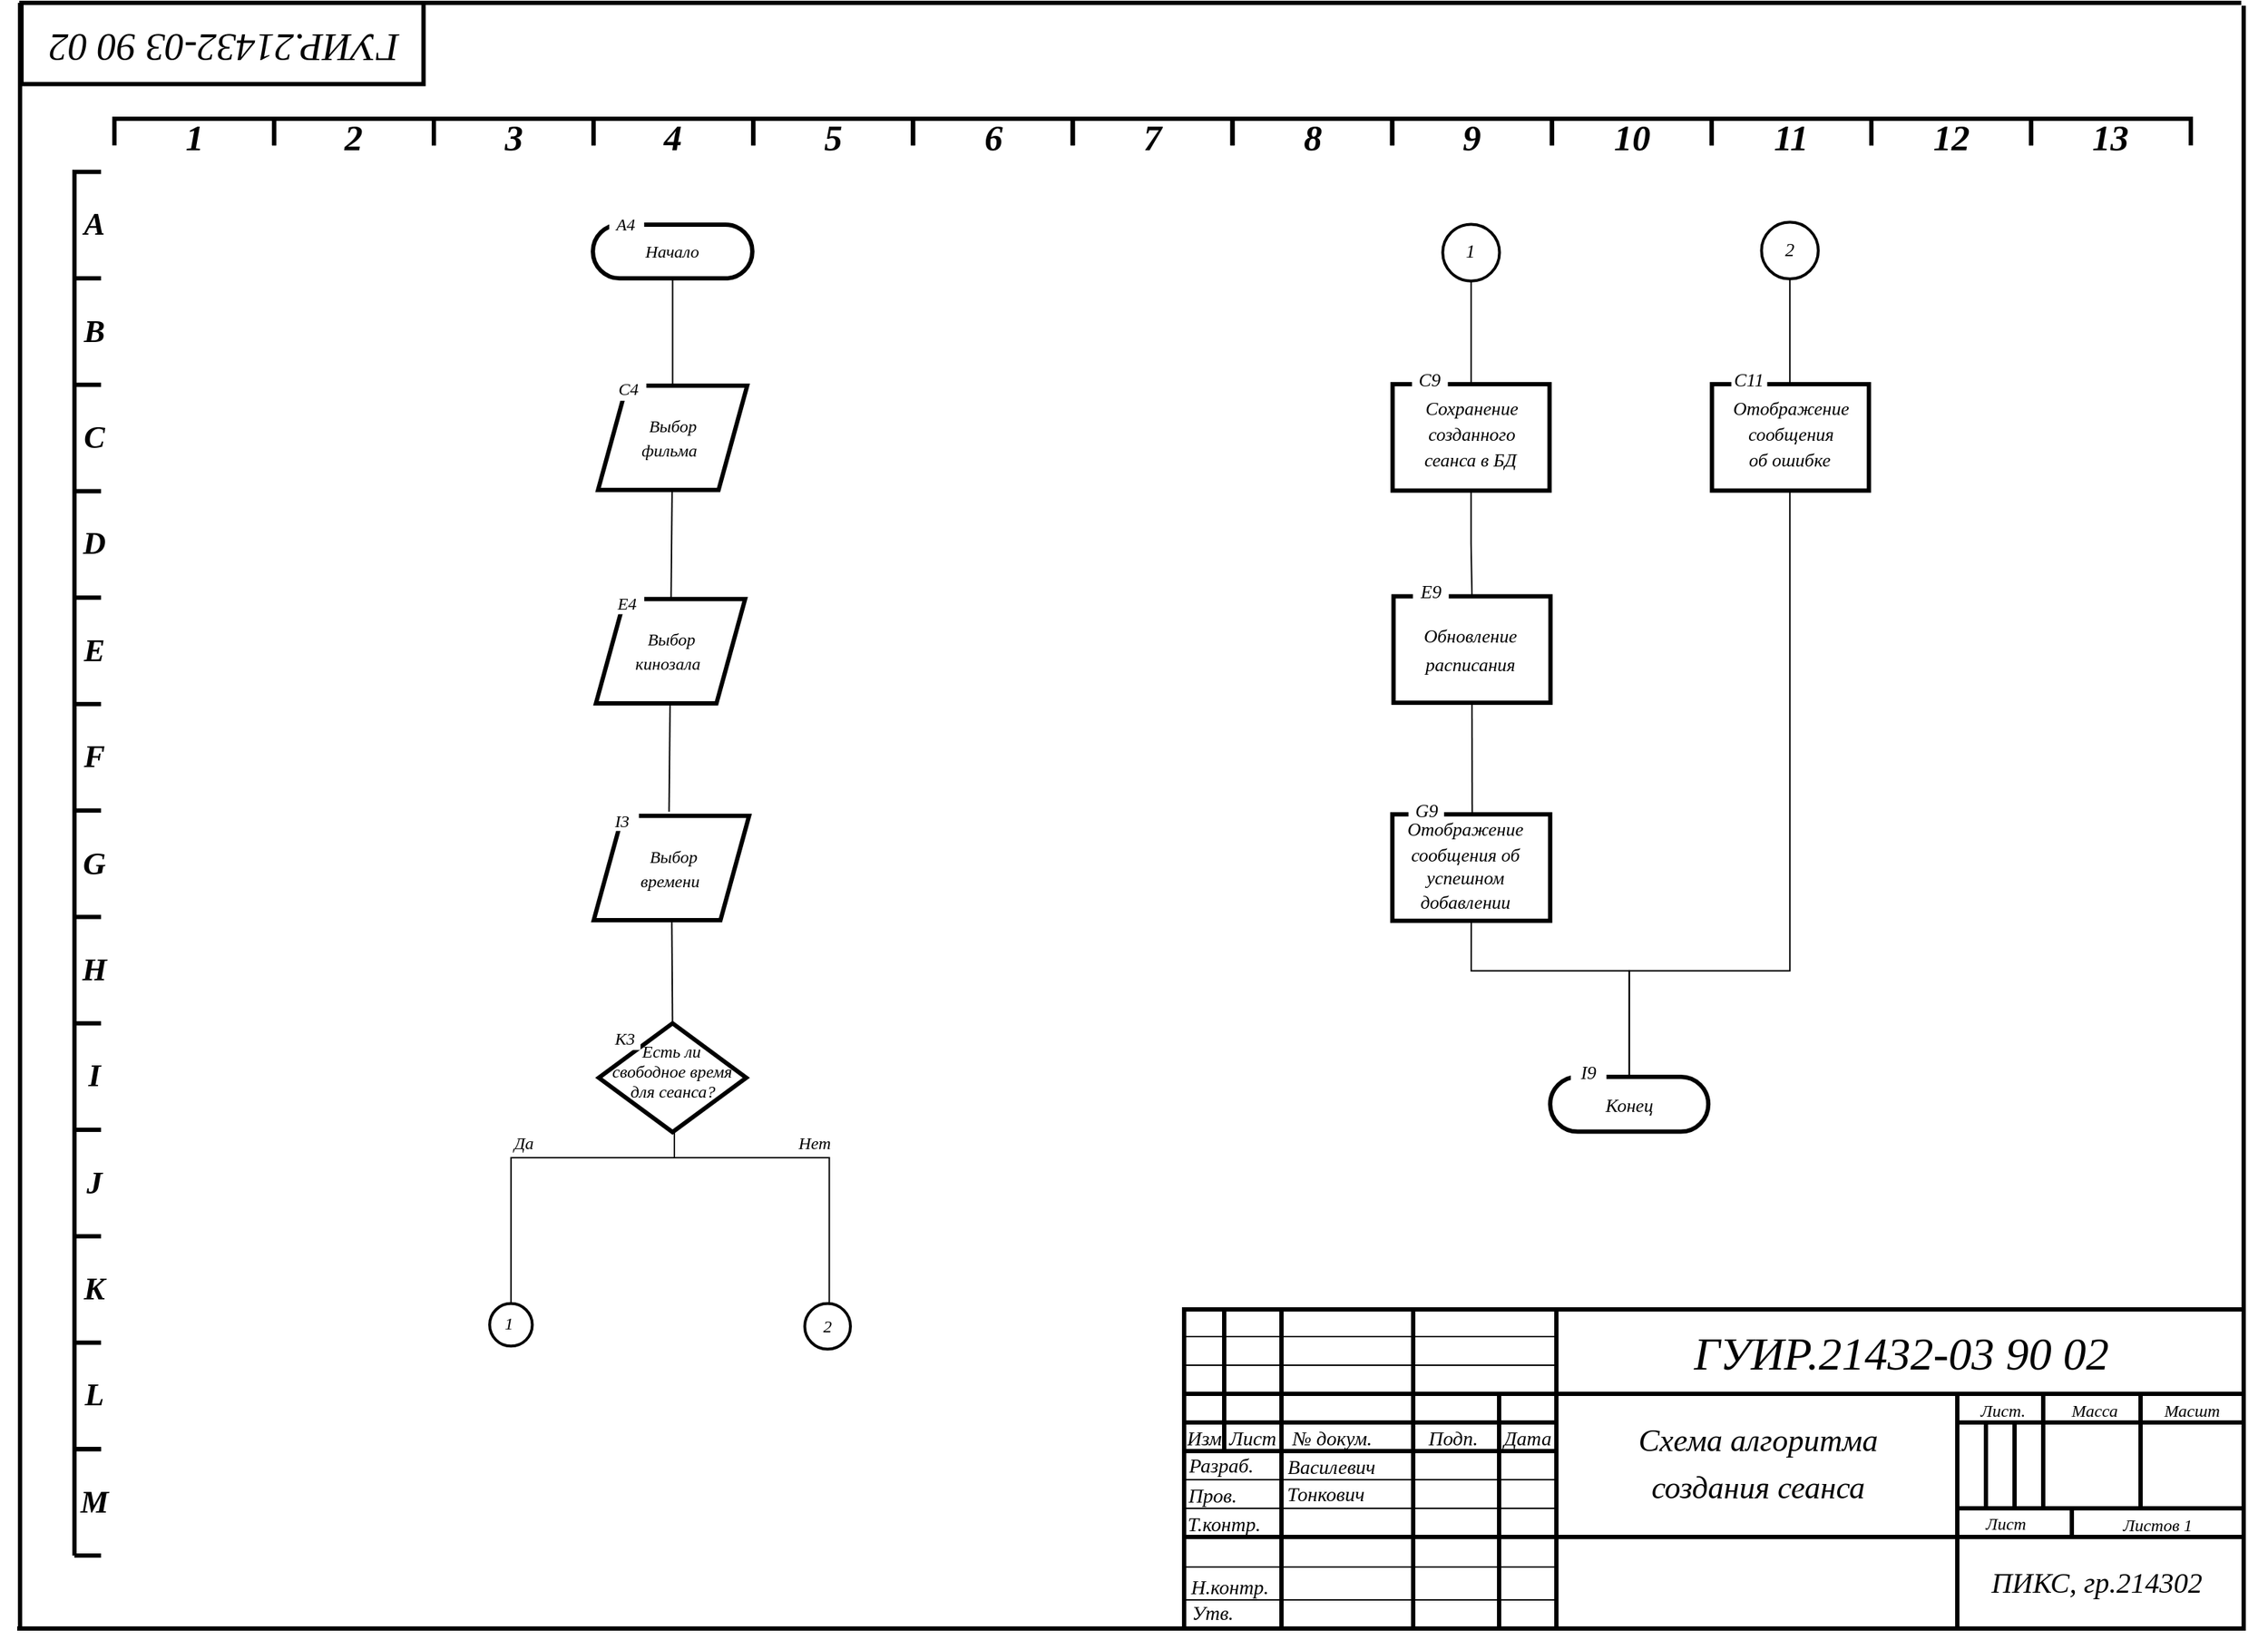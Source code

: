 <mxfile version="13.9.9" type="device"><diagram id="ui6mI9ON-7RDqjCCzcee" name="Страница 1"><mxGraphModel dx="2020" dy="1158" grid="0" gridSize="10" guides="1" tooltips="1" connect="1" arrows="1" fold="1" page="1" pageScale="1" pageWidth="1654" pageHeight="1169" math="0" shadow="0"><root><mxCell id="0"/><mxCell id="1" parent="0"/><mxCell id="FkZmJodQ8PaEbw6fKnSs-1" value="&lt;font style=&quot;direction: ltr; letter-spacing: 0px; line-height: 120%; opacity: 1; font-size: 25px;&quot;&gt;&lt;span style=&quot;font-size: 0px;&quot;&gt;%3CmxGraphModel%3E%3Croot%3E%3CmxCell%20id%3D%220%22%2F%3E%3CmxCell%20id%3D%221%22%20parent%3D%220%22%2F%3E%3CmxCell%20id%3D%222%22%20value%3D%22%D0%93%D0%A3%D0%98%D0%A0.503.017%D0%944%22%20style%3D%22text%3Bhtml%3D1%3BstrokeColor%3Dnone%3BfillColor%3Dnone%3Balign%3Dcenter%3BverticalAlign%3Dmiddle%3BwhiteSpace%3Dwrap%3Brounded%3D0%3BfontFamily%3DVerdana%3BfontStyle%3D2%3BfontSize%3D20%3Brotation%3D-180%3B%22%20vertex%3D%221%22%20parent%3D%221%22%3E%3CmxGeometry%20x%3D%221176%22%20y%3D%22836%22%20width%3D%22346%22%20height%3D%2220%22%20as%3D%22geometry%22%2F%3E%3C%2FmxCell%3E%3C%2Froot%3E%3C%2FmxGraphModel%3E&lt;/span&gt;&lt;span&gt;&lt;br&gt;&lt;/span&gt;&lt;/font&gt;" style="verticalAlign=middle;align=center;vsdxID=54;rotation=180;fillColor=#FFFFFF;gradientColor=none;shape=stencil(nZBLDoAgDERP0z3SIyjew0SURgSD+Lu9kMZoXLhwN9O+tukAlrNpJg1SzDH4QW/URgNYgZTkjA4UkwJUgGXng+6DX1zLfmoymdXo17xh5zmRJ6Q42BWCfc2oJfdAr+Yv+AP9Cb7OJ3H/2JG1HNGz/84klThPVCc=);strokeColor=#000000;strokeWidth=3;spacingTop=-2;spacingBottom=-2;spacingLeft=-2;spacingRight=-2;labelBackgroundColor=none;rounded=0;html=1;whiteSpace=wrap;fontFamily=isocpeur;fontSource=https%3A%2F%2Fdb.onlinewebfonts.com%2Fc%2F4b5ae315f5df148f0ab479a7cedc9832%3Ffamily%3DISOCPEUR;fontStyle=2" parent="1" vertex="1"><mxGeometry x="84.001" y="14" width="280.787" height="56.767" as="geometry"/></mxCell><mxCell id="FkZmJodQ8PaEbw6fKnSs-2" style="vsdxID=415;edgeStyle=none;startArrow=none;endArrow=none;startSize=5;endSize=5;strokeWidth=3;strokeColor=#000000;spacingTop=0;spacingBottom=0;spacingLeft=0;spacingRight=0;verticalAlign=middle;html=1;labelBackgroundColor=#ffffff;rounded=0;fontFamily=isocpeur;fontSource=https%3A%2F%2Fdb.onlinewebfonts.com%2Fc%2F4b5ae315f5df148f0ab479a7cedc9832%3Ffamily%3DISOCPEUR;fontStyle=2" parent="1" edge="1"><mxGeometry relative="1" as="geometry"><Array as="points"/><mxPoint x="1636" y="16" as="sourcePoint"/><mxPoint x="1636" y="1150" as="targetPoint"/></mxGeometry></mxCell><mxCell id="FkZmJodQ8PaEbw6fKnSs-4" style="vsdxID=1;edgeStyle=none;startArrow=none;endArrow=none;startSize=5;endSize=5;strokeWidth=3;strokeColor=#000000;spacingTop=0;spacingBottom=0;spacingLeft=0;spacingRight=0;verticalAlign=middle;html=1;labelBackgroundColor=#ffffff;rounded=0;fontFamily=isocpeur;fontSource=https%3A%2F%2Fdb.onlinewebfonts.com%2Fc%2F4b5ae315f5df148f0ab479a7cedc9832%3Ffamily%3DISOCPEUR;fontStyle=2" parent="1" edge="1"><mxGeometry relative="1" as="geometry"><Array as="points"/><mxPoint x="83" y="17" as="sourcePoint"/><mxPoint x="83" y="1150" as="targetPoint"/></mxGeometry></mxCell><mxCell id="FkZmJodQ8PaEbw6fKnSs-5" style="vsdxID=1;edgeStyle=none;startArrow=none;endArrow=none;startSize=5;endSize=5;strokeWidth=3;strokeColor=#000000;spacingTop=0;spacingBottom=0;spacingLeft=0;spacingRight=0;verticalAlign=middle;html=1;labelBackgroundColor=#ffffff;rounded=0;fontFamily=isocpeur;fontSource=https%3A%2F%2Fdb.onlinewebfonts.com%2Fc%2F4b5ae315f5df148f0ab479a7cedc9832%3Ffamily%3DISOCPEUR;fontStyle=2" parent="1" edge="1"><mxGeometry relative="1" as="geometry"><Array as="points"/><mxPoint x="83" y="17" as="sourcePoint"/><mxPoint x="83" y="1150" as="targetPoint"/></mxGeometry></mxCell><mxCell id="FkZmJodQ8PaEbw6fKnSs-6" style="vsdxID=1;edgeStyle=none;startArrow=none;endArrow=none;startSize=5;endSize=5;strokeWidth=3;strokeColor=#000000;spacingTop=0;spacingBottom=0;spacingLeft=0;spacingRight=0;verticalAlign=middle;html=1;labelBackgroundColor=#ffffff;rounded=0;fontFamily=isocpeur;fontSource=https%3A%2F%2Fdb.onlinewebfonts.com%2Fc%2F4b5ae315f5df148f0ab479a7cedc9832%3Ffamily%3DISOCPEUR;fontStyle=2" parent="1" edge="1"><mxGeometry relative="1" as="geometry"><Array as="points"/><mxPoint x="83" y="14" as="sourcePoint"/><mxPoint x="83" y="1150" as="targetPoint"/></mxGeometry></mxCell><mxCell id="FkZmJodQ8PaEbw6fKnSs-7" style="vsdxID=55;fillColor=none;gradientColor=none;shape=stencil(nZBJDoAgDEVP0z3SIzjcw0SURgSDON1eSBcOCxPd/d++tukHzCddjwqkmIJ3vVqpCRqwACnJauUpRAVYAuat86rzbrYN+7FOZFKDW9KGjecyIdKMFPvdVwwbsi/wC/oT/HT+AUdxftmSMRzStf9MJZY4USwP);strokeColor=#000000;strokeWidth=3;labelBackgroundColor=#ffffff;rounded=0;html=1;whiteSpace=wrap;fontFamily=isocpeur;fontSource=https%3A%2F%2Fdb.onlinewebfonts.com%2Fc%2F4b5ae315f5df148f0ab479a7cedc9832%3Ffamily%3DISOCPEUR;fontStyle=2" parent="1" vertex="1"><mxGeometry x="896" y="927" width="740" height="223" as="geometry"/></mxCell><mxCell id="FkZmJodQ8PaEbw6fKnSs-8" style="vsdxID=327;edgeStyle=none;startArrow=none;endArrow=none;startSize=5;endSize=5;strokeWidth=2;strokeColor=#000000;spacingTop=0;spacingBottom=0;spacingLeft=0;spacingRight=0;verticalAlign=middle;html=1;labelBackgroundColor=#ffffff;rounded=0;fontFamily=isocpeur;fontSource=https%3A%2F%2Fdb.onlinewebfonts.com%2Fc%2F4b5ae315f5df148f0ab479a7cedc9832%3Ffamily%3DISOCPEUR;fontStyle=2" parent="1" edge="1"><mxGeometry relative="1" as="geometry"><mxPoint as="offset"/><Array as="points"/><mxPoint x="1346.246" y="914" as="sourcePoint"/><mxPoint x="1346.246" y="914" as="targetPoint"/></mxGeometry></mxCell><mxCell id="FkZmJodQ8PaEbw6fKnSs-9" style="fontFamily=isocpeur;fontSource=https%3A%2F%2Fdb.onlinewebfonts.com%2Fc%2F4b5ae315f5df148f0ab479a7cedc9832%3Ffamily%3DISOCPEUR;fontStyle=2" parent="1" vertex="1"><mxGeometry x="1346.246" y="914" as="geometry"/></mxCell><mxCell id="FkZmJodQ8PaEbw6fKnSs-10" value="Изм." style="text;html=1;strokeColor=none;fillColor=none;align=center;verticalAlign=middle;whiteSpace=wrap;rounded=0;fontFamily=isocpeur;fontStyle=2;fontSource=https%3A%2F%2Fdb.onlinewebfonts.com%2Fc%2F4b5ae315f5df148f0ab479a7cedc9832%3Ffamily%3DISOCPEUR;fontSize=14;" parent="1" vertex="1"><mxGeometry x="892" y="1008" width="40" height="20" as="geometry"/></mxCell><mxCell id="FkZmJodQ8PaEbw6fKnSs-11" value="Лист" style="text;html=1;strokeColor=none;fillColor=none;align=center;verticalAlign=middle;whiteSpace=wrap;rounded=0;fontFamily=isocpeur;fontStyle=2;fontSource=https%3A%2F%2Fdb.onlinewebfonts.com%2Fc%2F4b5ae315f5df148f0ab479a7cedc9832%3Ffamily%3DISOCPEUR;fontSize=14;" parent="1" vertex="1"><mxGeometry x="924" y="1008" width="40" height="20" as="geometry"/></mxCell><mxCell id="FkZmJodQ8PaEbw6fKnSs-12" value="№ докум." style="text;html=1;strokeColor=none;fillColor=none;align=center;verticalAlign=middle;whiteSpace=wrap;rounded=0;fontFamily=isocpeur;fontStyle=2;fontSource=https%3A%2F%2Fdb.onlinewebfonts.com%2Fc%2F4b5ae315f5df148f0ab479a7cedc9832%3Ffamily%3DISOCPEUR;fontSize=14;" parent="1" vertex="1"><mxGeometry x="964" y="1008" width="71" height="20" as="geometry"/></mxCell><mxCell id="FkZmJodQ8PaEbw6fKnSs-13" style="vsdxID=327;edgeStyle=none;startArrow=none;endArrow=none;startSize=5;endSize=5;strokeWidth=2;strokeColor=#000000;spacingTop=0;spacingBottom=0;spacingLeft=0;spacingRight=0;verticalAlign=middle;html=1;labelBackgroundColor=#ffffff;rounded=0;fontFamily=isocpeur;fontSource=https%3A%2F%2Fdb.onlinewebfonts.com%2Fc%2F4b5ae315f5df148f0ab479a7cedc9832%3Ffamily%3DISOCPEUR;fontStyle=2" parent="1" edge="1"><mxGeometry relative="1" as="geometry"><mxPoint as="offset"/><Array as="points"/><mxPoint x="1346.246" y="915" as="sourcePoint"/><mxPoint x="1346.246" y="915" as="targetPoint"/></mxGeometry></mxCell><mxCell id="FkZmJodQ8PaEbw6fKnSs-14" style="fontFamily=isocpeur;fontSource=https%3A%2F%2Fdb.onlinewebfonts.com%2Fc%2F4b5ae315f5df148f0ab479a7cedc9832%3Ffamily%3DISOCPEUR;fontStyle=2" parent="1" vertex="1"><mxGeometry x="1346.246" y="915" as="geometry"/></mxCell><mxCell id="FkZmJodQ8PaEbw6fKnSs-15" value="Утв." style="text;html=1;strokeColor=none;fillColor=none;align=center;verticalAlign=middle;whiteSpace=wrap;rounded=0;fontStyle=2;fontFamily=isocpeur;fontSource=https%3A%2F%2Fdb.onlinewebfonts.com%2Fc%2F4b5ae315f5df148f0ab479a7cedc9832%3Ffamily%3DISOCPEUR;fontSize=14;" parent="1" vertex="1"><mxGeometry x="896" y="1116" width="40" height="48" as="geometry"/></mxCell><mxCell id="FkZmJodQ8PaEbw6fKnSs-16" value="Н.контр." style="text;html=1;strokeColor=none;fillColor=none;align=center;verticalAlign=middle;whiteSpace=wrap;rounded=0;fontFamily=isocpeur;fontStyle=2;fontSource=https%3A%2F%2Fdb.onlinewebfonts.com%2Fc%2F4b5ae315f5df148f0ab479a7cedc9832%3Ffamily%3DISOCPEUR;fontSize=14;" parent="1" vertex="1"><mxGeometry x="908" y="1112" width="40" height="20" as="geometry"/></mxCell><mxCell id="FkZmJodQ8PaEbw6fKnSs-17" value="Пров." style="text;html=1;strokeColor=none;fillColor=none;align=center;verticalAlign=middle;whiteSpace=wrap;rounded=0;fontFamily=isocpeur;fontStyle=2;fontSource=https%3A%2F%2Fdb.onlinewebfonts.com%2Fc%2F4b5ae315f5df148f0ab479a7cedc9832%3Ffamily%3DISOCPEUR;fontSize=14;" parent="1" vertex="1"><mxGeometry x="896" y="1048" width="40" height="20" as="geometry"/></mxCell><mxCell id="FkZmJodQ8PaEbw6fKnSs-18" value="Разраб." style="text;html=1;strokeColor=none;fillColor=none;align=center;verticalAlign=middle;whiteSpace=wrap;rounded=0;fontFamily=isocpeur;fontStyle=2;fontSource=https%3A%2F%2Fdb.onlinewebfonts.com%2Fc%2F4b5ae315f5df148f0ab479a7cedc9832%3Ffamily%3DISOCPEUR;fontSize=14;" parent="1" vertex="1"><mxGeometry x="902" y="1027" width="40" height="20" as="geometry"/></mxCell><mxCell id="FkZmJodQ8PaEbw6fKnSs-19" value="Т.контр." style="text;html=1;strokeColor=none;fillColor=none;align=center;verticalAlign=middle;whiteSpace=wrap;rounded=0;fontFamily=isocpeur;fontStyle=2;fontSource=https%3A%2F%2Fdb.onlinewebfonts.com%2Fc%2F4b5ae315f5df148f0ab479a7cedc9832%3Ffamily%3DISOCPEUR;fontSize=14;" parent="1" vertex="1"><mxGeometry x="904" y="1068" width="40" height="20" as="geometry"/></mxCell><mxCell id="FkZmJodQ8PaEbw6fKnSs-20" value="Подп." style="text;html=1;strokeColor=none;fillColor=none;align=center;verticalAlign=middle;whiteSpace=wrap;rounded=0;fontFamily=isocpeur;fontStyle=2;fontSource=https%3A%2F%2Fdb.onlinewebfonts.com%2Fc%2F4b5ae315f5df148f0ab479a7cedc9832%3Ffamily%3DISOCPEUR;fontSize=14;" parent="1" vertex="1"><mxGeometry x="1064" y="1008" width="40" height="20" as="geometry"/></mxCell><mxCell id="FkZmJodQ8PaEbw6fKnSs-21" value="Дата" style="text;html=1;strokeColor=none;fillColor=none;align=center;verticalAlign=middle;whiteSpace=wrap;rounded=0;fontFamily=isocpeur;fontStyle=2;fontSource=https%3A%2F%2Fdb.onlinewebfonts.com%2Fc%2F4b5ae315f5df148f0ab479a7cedc9832%3Ffamily%3DISOCPEUR;fontSize=14;" parent="1" vertex="1"><mxGeometry x="1116" y="1008" width="40" height="20" as="geometry"/></mxCell><mxCell id="FkZmJodQ8PaEbw6fKnSs-22" value="Лист." style="text;html=1;strokeColor=none;fillColor=none;align=center;verticalAlign=middle;whiteSpace=wrap;rounded=0;fontFamily=isocpeur;fontStyle=2;fontSource=https%3A%2F%2Fdb.onlinewebfonts.com%2Fc%2F4b5ae315f5df148f0ab479a7cedc9832%3Ffamily%3DISOCPEUR;" parent="1" vertex="1"><mxGeometry x="1448" y="988" width="40" height="20" as="geometry"/></mxCell><mxCell id="FkZmJodQ8PaEbw6fKnSs-23" value="Масса" style="text;html=1;strokeColor=none;fillColor=none;align=center;verticalAlign=middle;whiteSpace=wrap;rounded=0;fontFamily=isocpeur;fontStyle=2;fontSource=https%3A%2F%2Fdb.onlinewebfonts.com%2Fc%2F4b5ae315f5df148f0ab479a7cedc9832%3Ffamily%3DISOCPEUR;" parent="1" vertex="1"><mxGeometry x="1512" y="988" width="40" height="20" as="geometry"/></mxCell><mxCell id="FkZmJodQ8PaEbw6fKnSs-24" value="Масшт" style="text;html=1;strokeColor=none;fillColor=none;align=center;verticalAlign=middle;whiteSpace=wrap;rounded=0;fontFamily=isocpeur;fontStyle=2;fontSource=https%3A%2F%2Fdb.onlinewebfonts.com%2Fc%2F4b5ae315f5df148f0ab479a7cedc9832%3Ffamily%3DISOCPEUR;" parent="1" vertex="1"><mxGeometry x="1580" y="988" width="40" height="20" as="geometry"/></mxCell><mxCell id="FkZmJodQ8PaEbw6fKnSs-169" value="" style="rounded=0;whiteSpace=wrap;html=1;fillColor=none;strokeWidth=3;fontFamily=isocpeur;fontSource=https%3A%2F%2Fdb.onlinewebfonts.com%2Fc%2F4b5ae315f5df148f0ab479a7cedc9832%3Ffamily%3DISOCPEUR;fontSize=14;fontStyle=2" parent="1" vertex="1"><mxGeometry x="1056" y="927" width="100" height="99" as="geometry"/></mxCell><mxCell id="FkZmJodQ8PaEbw6fKnSs-170" value="" style="rounded=0;whiteSpace=wrap;html=1;fillColor=none;strokeWidth=3;fontFamily=isocpeur;fontSource=https%3A%2F%2Fdb.onlinewebfonts.com%2Fc%2F4b5ae315f5df148f0ab479a7cedc9832%3Ffamily%3DISOCPEUR;fontSize=14;fontStyle=2" parent="1" vertex="1"><mxGeometry x="896" y="927" width="68" height="99" as="geometry"/></mxCell><mxCell id="FkZmJodQ8PaEbw6fKnSs-171" style="vsdxID=1;edgeStyle=none;startArrow=none;endArrow=none;startSize=5;endSize=5;strokeWidth=3;strokeColor=#000000;spacingTop=0;spacingBottom=0;spacingLeft=0;spacingRight=0;verticalAlign=middle;html=1;labelBackgroundColor=#ffffff;rounded=0;fontFamily=isocpeur;fontSource=https%3A%2F%2Fdb.onlinewebfonts.com%2Fc%2F4b5ae315f5df148f0ab479a7cedc9832%3Ffamily%3DISOCPEUR;fontStyle=2" parent="1" edge="1"><mxGeometry relative="1" as="geometry"><Array as="points"/><mxPoint x="82.78" y="14.005" as="sourcePoint"/><mxPoint x="1634.3" y="14.005" as="targetPoint"/></mxGeometry></mxCell><mxCell id="FkZmJodQ8PaEbw6fKnSs-172" style="vsdxID=1;edgeStyle=none;startArrow=none;endArrow=none;startSize=5;endSize=5;strokeWidth=3;strokeColor=#000000;spacingTop=0;spacingBottom=0;spacingLeft=0;spacingRight=0;verticalAlign=middle;html=1;labelBackgroundColor=#ffffff;rounded=0;fontFamily=isocpeur;fontSource=https%3A%2F%2Fdb.onlinewebfonts.com%2Fc%2F4b5ae315f5df148f0ab479a7cedc9832%3Ffamily%3DISOCPEUR;fontStyle=2" parent="1" edge="1"><mxGeometry relative="1" as="geometry"><Array as="points"/><mxPoint x="1635" y="1150" as="sourcePoint"/><mxPoint x="81" y="1150" as="targetPoint"/></mxGeometry></mxCell><mxCell id="FkZmJodQ8PaEbw6fKnSs-173" value="" style="rounded=0;whiteSpace=wrap;html=1;fillColor=none;strokeWidth=3;fontFamily=isocpeur;fontSource=https%3A%2F%2Fdb.onlinewebfonts.com%2Fc%2F4b5ae315f5df148f0ab479a7cedc9832%3Ffamily%3DISOCPEUR;fontStyle=2" parent="1" vertex="1"><mxGeometry x="896" y="986" width="740" height="100" as="geometry"/></mxCell><mxCell id="FkZmJodQ8PaEbw6fKnSs-174" value="" style="rounded=0;whiteSpace=wrap;html=1;fillColor=none;strokeWidth=3;fontFamily=isocpeur;fontSource=https%3A%2F%2Fdb.onlinewebfonts.com%2Fc%2F4b5ae315f5df148f0ab479a7cedc9832%3Ffamily%3DISOCPEUR;fontStyle=2" parent="1" vertex="1"><mxGeometry x="1436" y="986" width="200" height="100" as="geometry"/></mxCell><mxCell id="FkZmJodQ8PaEbw6fKnSs-175" value="" style="rounded=0;whiteSpace=wrap;html=1;fillColor=none;strokeWidth=3;fontFamily=isocpeur;fontSource=https%3A%2F%2Fdb.onlinewebfonts.com%2Fc%2F4b5ae315f5df148f0ab479a7cedc9832%3Ffamily%3DISOCPEUR;fontStyle=2" parent="1" vertex="1"><mxGeometry x="1436" y="1086" width="200" height="64" as="geometry"/></mxCell><mxCell id="FkZmJodQ8PaEbw6fKnSs-176" value="" style="rounded=0;whiteSpace=wrap;html=1;fillColor=none;strokeWidth=3;fontFamily=isocpeur;fontSource=https%3A%2F%2Fdb.onlinewebfonts.com%2Fc%2F4b5ae315f5df148f0ab479a7cedc9832%3Ffamily%3DISOCPEUR;fontStyle=2" parent="1" vertex="1"><mxGeometry x="1156" y="986" width="280" height="100" as="geometry"/></mxCell><mxCell id="FkZmJodQ8PaEbw6fKnSs-177" value="" style="rounded=0;whiteSpace=wrap;html=1;fillColor=none;strokeWidth=3;fontFamily=isocpeur;fontSource=https%3A%2F%2Fdb.onlinewebfonts.com%2Fc%2F4b5ae315f5df148f0ab479a7cedc9832%3Ffamily%3DISOCPEUR;fontStyle=2" parent="1" vertex="1"><mxGeometry x="1156" y="1086" width="280" height="64" as="geometry"/></mxCell><mxCell id="FkZmJodQ8PaEbw6fKnSs-178" value="" style="rounded=0;whiteSpace=wrap;html=1;fillColor=none;strokeWidth=3;fontFamily=isocpeur;fontSource=https%3A%2F%2Fdb.onlinewebfonts.com%2Fc%2F4b5ae315f5df148f0ab479a7cedc9832%3Ffamily%3DISOCPEUR;fontStyle=2" parent="1" vertex="1"><mxGeometry x="1436" y="986" width="60" height="80" as="geometry"/></mxCell><mxCell id="FkZmJodQ8PaEbw6fKnSs-179" value="" style="rounded=0;whiteSpace=wrap;html=1;fillColor=none;strokeWidth=3;fontFamily=isocpeur;fontSource=https%3A%2F%2Fdb.onlinewebfonts.com%2Fc%2F4b5ae315f5df148f0ab479a7cedc9832%3Ffamily%3DISOCPEUR;fontStyle=2" parent="1" vertex="1"><mxGeometry x="1496" y="986" width="68" height="80" as="geometry"/></mxCell><mxCell id="FkZmJodQ8PaEbw6fKnSs-180" value="" style="rounded=0;whiteSpace=wrap;html=1;fillColor=none;strokeWidth=3;fontFamily=isocpeur;fontSource=https%3A%2F%2Fdb.onlinewebfonts.com%2Fc%2F4b5ae315f5df148f0ab479a7cedc9832%3Ffamily%3DISOCPEUR;fontStyle=2" parent="1" vertex="1"><mxGeometry x="1564" y="986" width="72" height="80" as="geometry"/></mxCell><mxCell id="FkZmJodQ8PaEbw6fKnSs-181" value="" style="rounded=0;whiteSpace=wrap;html=1;fillColor=none;strokeWidth=3;fontFamily=isocpeur;fontSource=https%3A%2F%2Fdb.onlinewebfonts.com%2Fc%2F4b5ae315f5df148f0ab479a7cedc9832%3Ffamily%3DISOCPEUR;fontStyle=2" parent="1" vertex="1"><mxGeometry x="1516" y="1066" width="120" height="20" as="geometry"/></mxCell><mxCell id="FkZmJodQ8PaEbw6fKnSs-182" value="" style="rounded=0;whiteSpace=wrap;html=1;fillColor=none;strokeWidth=3;fontFamily=isocpeur;fontSource=https%3A%2F%2Fdb.onlinewebfonts.com%2Fc%2F4b5ae315f5df148f0ab479a7cedc9832%3Ffamily%3DISOCPEUR;fontStyle=2" parent="1" vertex="1"><mxGeometry x="1436" y="1006" width="20" height="60" as="geometry"/></mxCell><mxCell id="FkZmJodQ8PaEbw6fKnSs-183" value="" style="rounded=0;whiteSpace=wrap;html=1;fillColor=none;strokeWidth=3;fontFamily=isocpeur;fontSource=https%3A%2F%2Fdb.onlinewebfonts.com%2Fc%2F4b5ae315f5df148f0ab479a7cedc9832%3Ffamily%3DISOCPEUR;fontStyle=2" parent="1" vertex="1"><mxGeometry x="1456" y="1006" width="20" height="60" as="geometry"/></mxCell><mxCell id="FkZmJodQ8PaEbw6fKnSs-184" value="" style="rounded=0;whiteSpace=wrap;html=1;fillColor=none;strokeWidth=3;fontFamily=isocpeur;fontSource=https%3A%2F%2Fdb.onlinewebfonts.com%2Fc%2F4b5ae315f5df148f0ab479a7cedc9832%3Ffamily%3DISOCPEUR;fontStyle=2" parent="1" vertex="1"><mxGeometry x="1476" y="1006" width="20" height="60" as="geometry"/></mxCell><mxCell id="FkZmJodQ8PaEbw6fKnSs-185" value="" style="rounded=0;whiteSpace=wrap;html=1;fillColor=none;strokeWidth=3;fontFamily=isocpeur;fontSource=https%3A%2F%2Fdb.onlinewebfonts.com%2Fc%2F4b5ae315f5df148f0ab479a7cedc9832%3Ffamily%3DISOCPEUR;fontStyle=2" parent="1" vertex="1"><mxGeometry x="1436" y="986" width="200" height="20" as="geometry"/></mxCell><mxCell id="FkZmJodQ8PaEbw6fKnSs-186" value="" style="rounded=0;whiteSpace=wrap;html=1;fillColor=none;strokeWidth=3;fontFamily=isocpeur;fontSource=https%3A%2F%2Fdb.onlinewebfonts.com%2Fc%2F4b5ae315f5df148f0ab479a7cedc9832%3Ffamily%3DISOCPEUR;fontSize=14;fontStyle=2" parent="1" vertex="1"><mxGeometry x="896" y="986" width="260" height="20" as="geometry"/></mxCell><mxCell id="FkZmJodQ8PaEbw6fKnSs-187" value="" style="rounded=0;whiteSpace=wrap;html=1;fillColor=none;strokeWidth=3;fontFamily=isocpeur;fontSource=https%3A%2F%2Fdb.onlinewebfonts.com%2Fc%2F4b5ae315f5df148f0ab479a7cedc9832%3Ffamily%3DISOCPEUR;fontSize=14;fontStyle=2" parent="1" vertex="1"><mxGeometry x="896" y="1006" width="260" height="20" as="geometry"/></mxCell><mxCell id="FkZmJodQ8PaEbw6fKnSs-188" value="" style="rounded=0;whiteSpace=wrap;html=1;fillColor=none;strokeWidth=3;fontFamily=isocpeur;fontSource=https%3A%2F%2Fdb.onlinewebfonts.com%2Fc%2F4b5ae315f5df148f0ab479a7cedc9832%3Ffamily%3DISOCPEUR;fontSize=14;fontStyle=2" parent="1" vertex="1"><mxGeometry x="964" y="927" width="92" height="99" as="geometry"/></mxCell><mxCell id="FkZmJodQ8PaEbw6fKnSs-189" value="" style="rounded=0;whiteSpace=wrap;html=1;fillColor=none;strokeWidth=1;fontFamily=isocpeur;fontSource=https%3A%2F%2Fdb.onlinewebfonts.com%2Fc%2F4b5ae315f5df148f0ab479a7cedc9832%3Ffamily%3DISOCPEUR;fontSize=14;fontStyle=2" parent="1" vertex="1"><mxGeometry x="896" y="966" width="260" height="20" as="geometry"/></mxCell><mxCell id="FkZmJodQ8PaEbw6fKnSs-190" value="" style="rounded=0;whiteSpace=wrap;html=1;fillColor=none;strokeWidth=1;fontFamily=isocpeur;fontSource=https%3A%2F%2Fdb.onlinewebfonts.com%2Fc%2F4b5ae315f5df148f0ab479a7cedc9832%3Ffamily%3DISOCPEUR;fontSize=14;fontStyle=2" parent="1" vertex="1"><mxGeometry x="896" y="946" width="260" height="20" as="geometry"/></mxCell><mxCell id="FkZmJodQ8PaEbw6fKnSs-191" value="" style="rounded=0;whiteSpace=wrap;html=1;fillColor=none;strokeWidth=1;fontFamily=isocpeur;fontSource=https%3A%2F%2Fdb.onlinewebfonts.com%2Fc%2F4b5ae315f5df148f0ab479a7cedc9832%3Ffamily%3DISOCPEUR;fontSize=14;fontStyle=2" parent="1" vertex="1"><mxGeometry x="896" y="1026" width="260" height="20" as="geometry"/></mxCell><mxCell id="FkZmJodQ8PaEbw6fKnSs-192" value="" style="rounded=0;whiteSpace=wrap;html=1;fillColor=none;strokeWidth=1;fontFamily=isocpeur;fontSource=https%3A%2F%2Fdb.onlinewebfonts.com%2Fc%2F4b5ae315f5df148f0ab479a7cedc9832%3Ffamily%3DISOCPEUR;fontSize=14;fontStyle=2" parent="1" vertex="1"><mxGeometry x="896" y="1046" width="260" height="20" as="geometry"/></mxCell><mxCell id="FkZmJodQ8PaEbw6fKnSs-193" value="" style="rounded=0;whiteSpace=wrap;html=1;fillColor=none;strokeWidth=1;fontFamily=isocpeur;fontSource=https%3A%2F%2Fdb.onlinewebfonts.com%2Fc%2F4b5ae315f5df148f0ab479a7cedc9832%3Ffamily%3DISOCPEUR;fontSize=14;fontStyle=2" parent="1" vertex="1"><mxGeometry x="896" y="1086" width="260" height="21" as="geometry"/></mxCell><mxCell id="FkZmJodQ8PaEbw6fKnSs-194" value="" style="rounded=0;whiteSpace=wrap;html=1;fillColor=none;strokeWidth=1;fontFamily=isocpeur;fontSource=https%3A%2F%2Fdb.onlinewebfonts.com%2Fc%2F4b5ae315f5df148f0ab479a7cedc9832%3Ffamily%3DISOCPEUR;fontSize=14;fontStyle=2" parent="1" vertex="1"><mxGeometry x="896" y="1107" width="260" height="23" as="geometry"/></mxCell><mxCell id="FkZmJodQ8PaEbw6fKnSs-195" value="" style="rounded=0;whiteSpace=wrap;html=1;fillColor=none;strokeWidth=3;fontFamily=isocpeur;fontSource=https%3A%2F%2Fdb.onlinewebfonts.com%2Fc%2F4b5ae315f5df148f0ab479a7cedc9832%3Ffamily%3DISOCPEUR;fontSize=14;fontStyle=2" parent="1" vertex="1"><mxGeometry x="896" y="986" width="68" height="164" as="geometry"/></mxCell><mxCell id="FkZmJodQ8PaEbw6fKnSs-196" value="" style="rounded=0;whiteSpace=wrap;html=1;fillColor=none;strokeWidth=3;fontFamily=isocpeur;fontSource=https%3A%2F%2Fdb.onlinewebfonts.com%2Fc%2F4b5ae315f5df148f0ab479a7cedc9832%3Ffamily%3DISOCPEUR;fontSize=14;fontStyle=2" parent="1" vertex="1"><mxGeometry x="964" y="986" width="92" height="164" as="geometry"/></mxCell><mxCell id="FkZmJodQ8PaEbw6fKnSs-197" value="" style="rounded=0;whiteSpace=wrap;html=1;fillColor=none;strokeWidth=3;fontFamily=isocpeur;fontSource=https%3A%2F%2Fdb.onlinewebfonts.com%2Fc%2F4b5ae315f5df148f0ab479a7cedc9832%3Ffamily%3DISOCPEUR;fontSize=14;fontStyle=2" parent="1" vertex="1"><mxGeometry x="1056" y="986" width="60" height="164" as="geometry"/></mxCell><mxCell id="FkZmJodQ8PaEbw6fKnSs-198" value="" style="rounded=0;whiteSpace=wrap;html=1;fillColor=none;strokeWidth=3;fontFamily=isocpeur;fontSource=https%3A%2F%2Fdb.onlinewebfonts.com%2Fc%2F4b5ae315f5df148f0ab479a7cedc9832%3Ffamily%3DISOCPEUR;fontSize=14;fontStyle=2" parent="1" vertex="1"><mxGeometry x="896" y="927" width="28" height="99" as="geometry"/></mxCell><mxCell id="FkZmJodQ8PaEbw6fKnSs-199" value="Тонкович" style="text;html=1;strokeColor=none;fillColor=none;align=center;verticalAlign=middle;whiteSpace=wrap;rounded=0;fontFamily=isocpeur;fontStyle=2;fontSource=https%3A%2F%2Fdb.onlinewebfonts.com%2Fc%2F4b5ae315f5df148f0ab479a7cedc9832%3Ffamily%3DISOCPEUR;fontSize=14;" parent="1" vertex="1"><mxGeometry x="975" y="1047" width="40" height="20" as="geometry"/></mxCell><mxCell id="FkZmJodQ8PaEbw6fKnSs-200" value="Василевич" style="text;html=1;strokeColor=none;fillColor=none;align=center;verticalAlign=middle;whiteSpace=wrap;rounded=0;fontFamily=isocpeur;fontStyle=2;fontSource=https%3A%2F%2Fdb.onlinewebfonts.com%2Fc%2F4b5ae315f5df148f0ab479a7cedc9832%3Ffamily%3DISOCPEUR;fontSize=14;" parent="1" vertex="1"><mxGeometry x="979" y="1028" width="40" height="20" as="geometry"/></mxCell><mxCell id="FkZmJodQ8PaEbw6fKnSs-201" value="&lt;font style=&quot;font-size: 32px;&quot;&gt;ГУИР.21432-03 90 02&lt;/font&gt;" style="text;html=1;strokeColor=none;fillColor=none;align=center;verticalAlign=middle;whiteSpace=wrap;rounded=0;fontFamily=isocpeur;fontStyle=2;fontSize=32;fontSource=https%3A%2F%2Fdb.onlinewebfonts.com%2Fc%2F4b5ae315f5df148f0ab479a7cedc9832%3Ffamily%3DISOCPEUR;" parent="1" vertex="1"><mxGeometry x="1224" y="948" width="346" height="20" as="geometry"/></mxCell><mxCell id="FkZmJodQ8PaEbw6fKnSs-202" value="Лист" style="text;html=1;strokeColor=none;fillColor=none;align=center;verticalAlign=middle;whiteSpace=wrap;rounded=0;fontFamily=isocpeur;fontStyle=2;fontSource=https%3A%2F%2Fdb.onlinewebfonts.com%2Fc%2F4b5ae315f5df148f0ab479a7cedc9832%3Ffamily%3DISOCPEUR;" parent="1" vertex="1"><mxGeometry x="1436" y="1067" width="68" height="20" as="geometry"/></mxCell><mxCell id="FkZmJodQ8PaEbw6fKnSs-203" value="Листов 1" style="text;html=1;strokeColor=none;fillColor=none;align=center;verticalAlign=middle;whiteSpace=wrap;rounded=0;fontFamily=isocpeur;fontStyle=2;fontSource=https%3A%2F%2Fdb.onlinewebfonts.com%2Fc%2F4b5ae315f5df148f0ab479a7cedc9832%3Ffamily%3DISOCPEUR;" parent="1" vertex="1"><mxGeometry x="1542" y="1068" width="68" height="20" as="geometry"/></mxCell><mxCell id="FkZmJodQ8PaEbw6fKnSs-204" value="ПИКС, гр.214302" style="text;html=1;strokeColor=none;fillColor=none;align=center;verticalAlign=middle;whiteSpace=wrap;rounded=0;fontFamily=isocpeur;fontStyle=2;fontSize=20;fontSource=https%3A%2F%2Fdb.onlinewebfonts.com%2Fc%2F4b5ae315f5df148f0ab479a7cedc9832%3Ffamily%3DISOCPEUR;" parent="1" vertex="1"><mxGeometry x="1415" y="1107" width="237" height="20" as="geometry"/></mxCell><mxCell id="FkZmJodQ8PaEbw6fKnSs-205" value="&lt;font style=&quot;font-size: 27px&quot;&gt;ГУИР.21432-03 90 02&lt;/font&gt;" style="text;html=1;strokeColor=none;fillColor=none;align=center;verticalAlign=middle;whiteSpace=wrap;rounded=0;fontFamily=isocpeur;fontStyle=2;fontSize=20;rotation=-180;fontSource=https%3A%2F%2Fdb.onlinewebfonts.com%2Fc%2F4b5ae315f5df148f0ab479a7cedc9832%3Ffamily%3DISOCPEUR;" parent="1" vertex="1"><mxGeometry x="69" y="34.88" width="313" height="19.12" as="geometry"/></mxCell><mxCell id="FkZmJodQ8PaEbw6fKnSs-206" value="&lt;span&gt;&lt;font style=&quot;font-size: 22px&quot;&gt;Схема алгоритма&lt;br&gt;создания сеанса&lt;/font&gt;&lt;/span&gt;" style="text;html=1;strokeColor=none;fillColor=none;align=center;verticalAlign=middle;whiteSpace=wrap;rounded=0;fontFamily=isocpeur;fontStyle=2;fontSize=27;fontSource=https%3A%2F%2Fdb.onlinewebfonts.com%2Fc%2F4b5ae315f5df148f0ab479a7cedc9832%3Ffamily%3DISOCPEUR;" parent="1" vertex="1"><mxGeometry x="1168" y="983" width="258" height="100" as="geometry"/></mxCell><mxCell id="FkZmJodQ8PaEbw6fKnSs-26" style="vsdxID=136;fillColor=#FFFFFF;gradientColor=none;shape=stencil(UzV2Ls5ILEhVNTIoLinKz04tz0wpyVA1dlE1MsrMy0gtyiwBslSNXVWNndPyi1LTi/JL81Ig/IJEkEoQKze/DGRCBUSfoYEBSI+RQSUq3w2iOCczD49iPErJVIhmPZCBcDjEz8hy6J4ECkECyNgVAA==);strokeWidth=3;points=[];labelBackgroundColor=#ffffff;rounded=0;html=1;whiteSpace=wrap;fontFamily=isocpeur;fontSource=https%3A%2F%2Fdb.onlinewebfonts.com%2Fc%2F4b5ae315f5df148f0ab479a7cedc9832%3Ffamily%3DISOCPEUR;fontStyle=2" parent="1" vertex="1"><mxGeometry x="148.889" y="95" width="111.555" height="18.593" as="geometry"/></mxCell><mxCell id="FkZmJodQ8PaEbw6fKnSs-27" style="vsdxID=137;fillColor=#FFFFFF;gradientColor=none;shape=stencil(UzV2Ls5ILEhVNTIoLinKz04tz0wpyVA1dlE1MsrMy0gtyiwBslSNXVWNndPyi1LTi/JL81Ig/IJEkEoQKze/DGRCBUSfoYEBSI+RQSUq3w2iOCczD49iPErJVIhmPZCBcDjEz8hy6J4ECkECyNgVAA==);strokeWidth=3;points=[];labelBackgroundColor=#ffffff;rounded=0;html=1;whiteSpace=wrap;fontFamily=isocpeur;fontSource=https%3A%2F%2Fdb.onlinewebfonts.com%2Fc%2F4b5ae315f5df148f0ab479a7cedc9832%3Ffamily%3DISOCPEUR;fontStyle=2" parent="1" vertex="1"><mxGeometry x="260.444" y="95" width="111.555" height="18.593" as="geometry"/></mxCell><mxCell id="FkZmJodQ8PaEbw6fKnSs-28" style="vsdxID=138;fillColor=#FFFFFF;gradientColor=none;shape=stencil(UzV2Ls5ILEhVNTIoLinKz04tz0wpyVA1dlE1MsrMy0gtyiwBslSNXVWNndPyi1LTi/JL81Ig/IJEkEoQKze/DGRCBUSfoYEBSI+RQSUq3w2iOCczD49iPErJVIhmPZCBcDjEz8hy6J4ECkECyNgVAA==);strokeWidth=3;points=[];labelBackgroundColor=#ffffff;rounded=0;html=1;whiteSpace=wrap;fontFamily=isocpeur;fontSource=https%3A%2F%2Fdb.onlinewebfonts.com%2Fc%2F4b5ae315f5df148f0ab479a7cedc9832%3Ffamily%3DISOCPEUR;fontStyle=2" parent="1" vertex="1"><mxGeometry x="372.0" y="95" width="111.555" height="18.593" as="geometry"/></mxCell><mxCell id="FkZmJodQ8PaEbw6fKnSs-29" style="vsdxID=139;fillColor=#FFFFFF;gradientColor=none;shape=stencil(UzV2Ls5ILEhVNTIoLinKz04tz0wpyVA1dlE1MsrMy0gtyiwBslSNXVWNndPyi1LTi/JL81Ig/IJEkEoQKze/DGRCBUSfoYEBSI+RQSUq3w2iOCczD49iPErJVIhmPZCBcDjEz8hy6J4ECkECyNgVAA==);strokeWidth=3;points=[];labelBackgroundColor=#ffffff;rounded=0;html=1;whiteSpace=wrap;fontFamily=isocpeur;fontSource=https%3A%2F%2Fdb.onlinewebfonts.com%2Fc%2F4b5ae315f5df148f0ab479a7cedc9832%3Ffamily%3DISOCPEUR;fontStyle=2" parent="1" vertex="1"><mxGeometry x="483.555" y="95" width="111.555" height="18.593" as="geometry"/></mxCell><mxCell id="FkZmJodQ8PaEbw6fKnSs-30" style="vsdxID=140;fillColor=#FFFFFF;gradientColor=none;shape=stencil(UzV2Ls5ILEhVNTIoLinKz04tz0wpyVA1dlE1MsrMy0gtyiwBslSNXVWNndPyi1LTi/JL81Ig/IJEkEoQKze/DGRCBUSfoYEBSI+RQSUq3w2iOCczD49iPErJVIhmPZCBcDjEz8hy6J4ECkECyNgVAA==);strokeWidth=3;points=[];labelBackgroundColor=#ffffff;rounded=0;html=1;whiteSpace=wrap;fontFamily=isocpeur;fontSource=https%3A%2F%2Fdb.onlinewebfonts.com%2Fc%2F4b5ae315f5df148f0ab479a7cedc9832%3Ffamily%3DISOCPEUR;fontStyle=2" parent="1" vertex="1"><mxGeometry x="595.111" y="95" width="111.555" height="18.593" as="geometry"/></mxCell><mxCell id="FkZmJodQ8PaEbw6fKnSs-31" style="vsdxID=141;fillColor=#FFFFFF;gradientColor=none;shape=stencil(UzV2Ls5ILEhVNTIoLinKz04tz0wpyVA1dlE1MsrMy0gtyiwBslSNXVWNndPyi1LTi/JL81Ig/IJEkEoQKze/DGRCBUSfoYEBSI+RQSUq3w2iOCczD49iPErJVIhmPZCBcDjEz8hy6J4ECkECyNgVAA==);strokeWidth=3;points=[];labelBackgroundColor=#ffffff;rounded=0;html=1;whiteSpace=wrap;fontFamily=isocpeur;fontSource=https%3A%2F%2Fdb.onlinewebfonts.com%2Fc%2F4b5ae315f5df148f0ab479a7cedc9832%3Ffamily%3DISOCPEUR;fontStyle=2" parent="1" vertex="1"><mxGeometry x="706.666" y="95" width="111.555" height="18.593" as="geometry"/></mxCell><mxCell id="FkZmJodQ8PaEbw6fKnSs-32" style="vsdxID=142;fillColor=#FFFFFF;gradientColor=none;shape=stencil(UzV2Ls5ILEhVNTIoLinKz04tz0wpyVA1dlE1MsrMy0gtyiwBslSNXVWNndPyi1LTi/JL81Ig/IJEkEoQKze/DGRCBUSfoYEBSI+RQSUq3w2iOCczD49iPErJVIhmPZCBcDjEz8hy6J4ECkECyNgVAA==);strokeWidth=3;points=[];labelBackgroundColor=#ffffff;rounded=0;html=1;whiteSpace=wrap;fontFamily=isocpeur;fontSource=https%3A%2F%2Fdb.onlinewebfonts.com%2Fc%2F4b5ae315f5df148f0ab479a7cedc9832%3Ffamily%3DISOCPEUR;fontStyle=2" parent="1" vertex="1"><mxGeometry x="818.222" y="95" width="111.555" height="18.593" as="geometry"/></mxCell><mxCell id="FkZmJodQ8PaEbw6fKnSs-33" style="vsdxID=143;fillColor=#FFFFFF;gradientColor=none;shape=stencil(UzV2Ls5ILEhVNTIoLinKz04tz0wpyVA1dlE1MsrMy0gtyiwBslSNXVWNndPyi1LTi/JL81Ig/IJEkEoQKze/DGRCBUSfoYEBSI+RQSUq3w2iOCczD49iPErJVIhmPZCBcDjEz8hy6J4ECkECyNgVAA==);strokeWidth=3;points=[];labelBackgroundColor=#ffffff;rounded=0;html=1;whiteSpace=wrap;fontFamily=isocpeur;fontSource=https%3A%2F%2Fdb.onlinewebfonts.com%2Fc%2F4b5ae315f5df148f0ab479a7cedc9832%3Ffamily%3DISOCPEUR;fontStyle=2" parent="1" vertex="1"><mxGeometry x="929.777" y="95" width="111.555" height="18.593" as="geometry"/></mxCell><mxCell id="FkZmJodQ8PaEbw6fKnSs-34" style="vsdxID=144;fillColor=#FFFFFF;gradientColor=none;shape=stencil(UzV2Ls5ILEhVNTIoLinKz04tz0wpyVA1dlE1MsrMy0gtyiwBslSNXVWNndPyi1LTi/JL81Ig/IJEkEoQKze/DGRCBUSfoYEBSI+RQSUq3w2iOCczD49iPErJVIhmPZCBcDjEz8hy6J4ECkECyNgVAA==);strokeWidth=3;points=[];labelBackgroundColor=#ffffff;rounded=0;html=1;whiteSpace=wrap;fontFamily=isocpeur;fontSource=https%3A%2F%2Fdb.onlinewebfonts.com%2Fc%2F4b5ae315f5df148f0ab479a7cedc9832%3Ffamily%3DISOCPEUR;fontStyle=2" parent="1" vertex="1"><mxGeometry x="1041.333" y="95" width="111.555" height="18.593" as="geometry"/></mxCell><mxCell id="FkZmJodQ8PaEbw6fKnSs-35" style="vsdxID=145;fillColor=#FFFFFF;gradientColor=none;shape=stencil(UzV2Ls5ILEhVNTIoLinKz04tz0wpyVA1dlE1MsrMy0gtyiwBslSNXVWNndPyi1LTi/JL81Ig/IJEkEoQKze/DGRCBUSfoYEBSI+RQSUq3w2iOCczD49iPErJVIhmPZCBcDjEz8hy6J4ECkECyNgVAA==);strokeWidth=3;points=[];labelBackgroundColor=#ffffff;rounded=0;html=1;whiteSpace=wrap;fontFamily=isocpeur;fontSource=https%3A%2F%2Fdb.onlinewebfonts.com%2Fc%2F4b5ae315f5df148f0ab479a7cedc9832%3Ffamily%3DISOCPEUR;fontStyle=2" parent="1" vertex="1"><mxGeometry x="1152.888" y="95" width="111.555" height="18.593" as="geometry"/></mxCell><mxCell id="FkZmJodQ8PaEbw6fKnSs-36" style="vsdxID=146;fillColor=#FFFFFF;gradientColor=none;shape=stencil(UzV2Ls5ILEhVNTIoLinKz04tz0wpyVA1dlE1MsrMy0gtyiwBslSNXVWNndPyi1LTi/JL81Ig/IJEkEoQKze/DGRCBUSfoYEBSI+RQSUq3w2iOCczD49iPErJVIhmPZCBcDjEz8hy6J4ECkECyNgVAA==);strokeWidth=3;points=[];labelBackgroundColor=#ffffff;rounded=0;html=1;whiteSpace=wrap;fontFamily=isocpeur;fontSource=https%3A%2F%2Fdb.onlinewebfonts.com%2Fc%2F4b5ae315f5df148f0ab479a7cedc9832%3Ffamily%3DISOCPEUR;fontStyle=2" parent="1" vertex="1"><mxGeometry x="1264.444" y="95" width="111.555" height="18.593" as="geometry"/></mxCell><mxCell id="FkZmJodQ8PaEbw6fKnSs-37" style="vsdxID=147;fillColor=#FFFFFF;gradientColor=none;shape=stencil(UzV2Ls5ILEhVNTIoLinKz04tz0wpyVA1dlE1MsrMy0gtyiwBslSNXVWNndPyi1LTi/JL81Ig/IJEkEoQKze/DGRCBUSfoYEBSI+RQSUq3w2iOCczD49iPErJVIhmPZCBcDjEz8hy6J4ECkECyNgVAA==);strokeWidth=3;points=[];labelBackgroundColor=#ffffff;rounded=0;html=1;whiteSpace=wrap;fontFamily=isocpeur;fontSource=https%3A%2F%2Fdb.onlinewebfonts.com%2Fc%2F4b5ae315f5df148f0ab479a7cedc9832%3Ffamily%3DISOCPEUR;fontStyle=2" parent="1" vertex="1"><mxGeometry x="1375.999" y="95" width="111.555" height="18.593" as="geometry"/></mxCell><mxCell id="FkZmJodQ8PaEbw6fKnSs-38" style="vsdxID=148;fillColor=#FFFFFF;gradientColor=none;shape=stencil(UzV2Ls5ILEhVNTIoLinKz04tz0wpyVA1dlE1MsrMy0gtyiwBslSNXVWNndPyi1LTi/JL81Ig/IJEkEoQKze/DGRCBUSfoYEBSI+RQSUq3w2iOCczD49iPErJVIhmPZCBcDjEz8hy6J4ECkECyNgVAA==);strokeWidth=3;points=[];labelBackgroundColor=#ffffff;rounded=0;html=1;whiteSpace=wrap;fontFamily=isocpeur;fontSource=https%3A%2F%2Fdb.onlinewebfonts.com%2Fc%2F4b5ae315f5df148f0ab479a7cedc9832%3Ffamily%3DISOCPEUR;fontStyle=2" parent="1" vertex="1"><mxGeometry x="1487.555" y="95" width="111.555" height="18.593" as="geometry"/></mxCell><mxCell id="FkZmJodQ8PaEbw6fKnSs-39" style="vsdxID=149;fillColor=#FFFFFF;gradientColor=none;shape=stencil(nY9LDoAgDERP0z3SI/i5BwkoRAUC+Lu9kGo0Lt3NtK/tFLCOWngFnMUU3Kg2I5MGbIBzY7UKJmUF2ALWvQtqCG6xkrwXhSxqdmvZsNNcxViZ4ewgT64jdDL2hf4E7wsXmsWThd549765c4l+xvYE);strokeWidth=3;points=[];labelBackgroundColor=#ffffff;rounded=0;html=1;whiteSpace=wrap;fontFamily=isocpeur;fontSource=https%3A%2F%2Fdb.onlinewebfonts.com%2Fc%2F4b5ae315f5df148f0ab479a7cedc9832%3Ffamily%3DISOCPEUR;fontStyle=2;fontSize=22;" parent="1" vertex="1"><mxGeometry x="121" y="132.185" width="18.593" height="74.37" as="geometry"/></mxCell><mxCell id="FkZmJodQ8PaEbw6fKnSs-40" style="vsdxID=153;fillColor=#FFFFFF;gradientColor=none;shape=stencil(nY9LDoAgDERP0z3SI/i5BwkoRAUC+Lu9kGo0Lt3NtK/tFLCOWngFnMUU3Kg2I5MGbIBzY7UKJmUF2ALWvQtqCG6xkrwXhSxqdmvZsNNcxViZ4ewgT64jdDL2hf4E7wsXmsWThd549765c4l+xvYE);strokeWidth=3;points=[];labelBackgroundColor=#ffffff;rounded=0;html=1;whiteSpace=wrap;fontFamily=isocpeur;fontSource=https%3A%2F%2Fdb.onlinewebfonts.com%2Fc%2F4b5ae315f5df148f0ab479a7cedc9832%3Ffamily%3DISOCPEUR;fontStyle=2;fontSize=22;" parent="1" vertex="1"><mxGeometry x="121" y="206.556" width="18.593" height="74.37" as="geometry"/></mxCell><mxCell id="FkZmJodQ8PaEbw6fKnSs-41" style="vsdxID=156;fillColor=#FFFFFF;gradientColor=none;shape=stencil(nY9LDoAgDERP0z3SI/i5BwkoRAUC+Lu9kGo0Lt3NtK/tFLCOWngFnMUU3Kg2I5MGbIBzY7UKJmUF2ALWvQtqCG6xkrwXhSxqdmvZsNNcxViZ4ewgT64jdDL2hf4E7wsXmsWThd549765c4l+xvYE);strokeWidth=3;points=[];labelBackgroundColor=#ffffff;rounded=0;html=1;whiteSpace=wrap;fontFamily=isocpeur;fontSource=https%3A%2F%2Fdb.onlinewebfonts.com%2Fc%2F4b5ae315f5df148f0ab479a7cedc9832%3Ffamily%3DISOCPEUR;fontStyle=2;fontSize=22;" parent="1" vertex="1"><mxGeometry x="121" y="280.926" width="18.593" height="74.37" as="geometry"/></mxCell><mxCell id="FkZmJodQ8PaEbw6fKnSs-42" style="vsdxID=159;fillColor=#FFFFFF;gradientColor=none;shape=stencil(nY9LDoAgDERP0z3SI/i5BwkoRAUC+Lu9kGo0Lt3NtK/tFLCOWngFnMUU3Kg2I5MGbIBzY7UKJmUF2ALWvQtqCG6xkrwXhSxqdmvZsNNcxViZ4ewgT64jdDL2hf4E7wsXmsWThd549765c4l+xvYE);strokeWidth=3;points=[];labelBackgroundColor=#ffffff;rounded=0;html=1;whiteSpace=wrap;fontFamily=isocpeur;fontSource=https%3A%2F%2Fdb.onlinewebfonts.com%2Fc%2F4b5ae315f5df148f0ab479a7cedc9832%3Ffamily%3DISOCPEUR;fontStyle=2;fontSize=22;" parent="1" vertex="1"><mxGeometry x="121" y="355.296" width="18.593" height="74.37" as="geometry"/></mxCell><mxCell id="FkZmJodQ8PaEbw6fKnSs-43" style="vsdxID=162;fillColor=#FFFFFF;gradientColor=none;shape=stencil(nY9LDoAgDERP0z3SI/i5BwkoRAUC+Lu9kGo0Lt3NtK/tFLCOWngFnMUU3Kg2I5MGbIBzY7UKJmUF2ALWvQtqCG6xkrwXhSxqdmvZsNNcxViZ4ewgT64jdDL2hf4E7wsXmsWThd549765c4l+xvYE);strokeWidth=3;points=[];labelBackgroundColor=#ffffff;rounded=0;html=1;whiteSpace=wrap;fontFamily=isocpeur;fontSource=https%3A%2F%2Fdb.onlinewebfonts.com%2Fc%2F4b5ae315f5df148f0ab479a7cedc9832%3Ffamily%3DISOCPEUR;fontStyle=2;fontSize=22;" parent="1" vertex="1"><mxGeometry x="121" y="429.667" width="18.593" height="74.37" as="geometry"/></mxCell><mxCell id="FkZmJodQ8PaEbw6fKnSs-44" style="vsdxID=165;fillColor=#FFFFFF;gradientColor=none;shape=stencil(nY9LDoAgDERP0z3SI/i5BwkoRAUC+Lu9kGo0Lt3NtK/tFLCOWngFnMUU3Kg2I5MGbIBzY7UKJmUF2ALWvQtqCG6xkrwXhSxqdmvZsNNcxViZ4ewgT64jdDL2hf4E7wsXmsWThd549765c4l+xvYE);strokeWidth=3;points=[];labelBackgroundColor=#ffffff;rounded=0;html=1;whiteSpace=wrap;fontFamily=isocpeur;fontSource=https%3A%2F%2Fdb.onlinewebfonts.com%2Fc%2F4b5ae315f5df148f0ab479a7cedc9832%3Ffamily%3DISOCPEUR;fontStyle=2;fontSize=22;" parent="1" vertex="1"><mxGeometry x="121" y="504.037" width="18.593" height="74.37" as="geometry"/></mxCell><mxCell id="FkZmJodQ8PaEbw6fKnSs-45" style="vsdxID=168;fillColor=#FFFFFF;gradientColor=none;shape=stencil(nY9LDoAgDERP0z3SI/i5BwkoRAUC+Lu9kGo0Lt3NtK/tFLCOWngFnMUU3Kg2I5MGbIBzY7UKJmUF2ALWvQtqCG6xkrwXhSxqdmvZsNNcxViZ4ewgT64jdDL2hf4E7wsXmsWThd549765c4l+xvYE);strokeWidth=3;points=[];labelBackgroundColor=#ffffff;rounded=0;html=1;whiteSpace=wrap;fontFamily=isocpeur;fontSource=https%3A%2F%2Fdb.onlinewebfonts.com%2Fc%2F4b5ae315f5df148f0ab479a7cedc9832%3Ffamily%3DISOCPEUR;fontStyle=2;fontSize=22;" parent="1" vertex="1"><mxGeometry x="121" y="578.407" width="18.593" height="74.37" as="geometry"/></mxCell><mxCell id="FkZmJodQ8PaEbw6fKnSs-46" style="vsdxID=171;fillColor=#FFFFFF;gradientColor=none;shape=stencil(nY9LDoAgDERP0z3SI/i5BwkoRAUC+Lu9kGo0Lt3NtK/tFLCOWngFnMUU3Kg2I5MGbIBzY7UKJmUF2ALWvQtqCG6xkrwXhSxqdmvZsNNcxViZ4ewgT64jdDL2hf4E7wsXmsWThd549765c4l+xvYE);strokeWidth=3;points=[];labelBackgroundColor=#ffffff;rounded=0;html=1;whiteSpace=wrap;fontFamily=isocpeur;fontSource=https%3A%2F%2Fdb.onlinewebfonts.com%2Fc%2F4b5ae315f5df148f0ab479a7cedc9832%3Ffamily%3DISOCPEUR;fontStyle=2;fontSize=22;" parent="1" vertex="1"><mxGeometry x="121" y="652.778" width="18.593" height="74.37" as="geometry"/></mxCell><mxCell id="FkZmJodQ8PaEbw6fKnSs-47" style="vsdxID=174;fillColor=#FFFFFF;gradientColor=none;shape=stencil(nY9LDoAgDERP0z3SI/i5BwkoRAUC+Lu9kGo0Lt3NtK/tFLCOWngFnMUU3Kg2I5MGbIBzY7UKJmUF2ALWvQtqCG6xkrwXhSxqdmvZsNNcxViZ4ewgT64jdDL2hf4E7wsXmsWThd549765c4l+xvYE);strokeWidth=3;points=[];labelBackgroundColor=#ffffff;rounded=0;html=1;whiteSpace=wrap;fontFamily=isocpeur;fontSource=https%3A%2F%2Fdb.onlinewebfonts.com%2Fc%2F4b5ae315f5df148f0ab479a7cedc9832%3Ffamily%3DISOCPEUR;fontStyle=2;fontSize=22;" parent="1" vertex="1"><mxGeometry x="121" y="727.148" width="18.593" height="74.37" as="geometry"/></mxCell><mxCell id="FkZmJodQ8PaEbw6fKnSs-48" style="vsdxID=177;fillColor=#FFFFFF;gradientColor=none;shape=stencil(nY9LDoAgDERP0z3SI/i5BwkoRAUC+Lu9kGo0Lt3NtK/tFLCOWngFnMUU3Kg2I5MGbIBzY7UKJmUF2ALWvQtqCG6xkrwXhSxqdmvZsNNcxViZ4ewgT64jdDL2hf4E7wsXmsWThd549765c4l+xvYE);strokeWidth=3;points=[];labelBackgroundColor=#ffffff;rounded=0;html=1;whiteSpace=wrap;fontFamily=isocpeur;fontSource=https%3A%2F%2Fdb.onlinewebfonts.com%2Fc%2F4b5ae315f5df148f0ab479a7cedc9832%3Ffamily%3DISOCPEUR;fontStyle=2;fontSize=22;" parent="1" vertex="1"><mxGeometry x="121" y="801.519" width="18.593" height="74.37" as="geometry"/></mxCell><mxCell id="FkZmJodQ8PaEbw6fKnSs-49" style="vsdxID=180;fillColor=#FFFFFF;gradientColor=none;shape=stencil(nY9LDoAgDERP0z3SI/i5BwkoRAUC+Lu9kGo0Lt3NtK/tFLCOWngFnMUU3Kg2I5MGbIBzY7UKJmUF2ALWvQtqCG6xkrwXhSxqdmvZsNNcxViZ4ewgT64jdDL2hf4E7wsXmsWThd549765c4l+xvYE);strokeWidth=3;points=[];labelBackgroundColor=#ffffff;rounded=0;html=1;whiteSpace=wrap;fontFamily=isocpeur;fontSource=https%3A%2F%2Fdb.onlinewebfonts.com%2Fc%2F4b5ae315f5df148f0ab479a7cedc9832%3Ffamily%3DISOCPEUR;fontStyle=2;fontSize=22;" parent="1" vertex="1"><mxGeometry x="121" y="875.889" width="18.593" height="74.37" as="geometry"/></mxCell><mxCell id="FkZmJodQ8PaEbw6fKnSs-50" style="vsdxID=183;fillColor=#FFFFFF;gradientColor=none;shape=stencil(nY9LDoAgDERP0z3SI/i5BwkoRAUC+Lu9kGo0Lt3NtK/tFLCOWngFnMUU3Kg2I5MGbIBzY7UKJmUF2ALWvQtqCG6xkrwXhSxqdmvZsNNcxViZ4ewgT64jdDL2hf4E7wsXmsWThd549765c4l+xvYE);strokeWidth=3;points=[];labelBackgroundColor=#ffffff;rounded=0;html=1;whiteSpace=wrap;fontFamily=isocpeur;fontSource=https%3A%2F%2Fdb.onlinewebfonts.com%2Fc%2F4b5ae315f5df148f0ab479a7cedc9832%3Ffamily%3DISOCPEUR;fontStyle=2;fontSize=22;" parent="1" vertex="1"><mxGeometry x="121" y="950.259" width="18.593" height="74.37" as="geometry"/></mxCell><mxCell id="FkZmJodQ8PaEbw6fKnSs-51" style="vsdxID=185;edgeStyle=none;startArrow=none;endArrow=none;startSize=5;endSize=5;strokeWidth=3;spacingTop=0;spacingBottom=0;spacingLeft=0;spacingRight=0;verticalAlign=middle;html=1;labelBackgroundColor=#ffffff;rounded=0;fontFamily=isocpeur;fontSource=https%3A%2F%2Fdb.onlinewebfonts.com%2Fc%2F4b5ae315f5df148f0ab479a7cedc9832%3Ffamily%3DISOCPEUR;fontStyle=2;fontSize=22;" parent="1" edge="1"><mxGeometry x="121" y="95" as="geometry"><mxPoint as="offset"/><Array as="points"/><mxPoint x="121" y="1024.63" as="sourcePoint"/><mxPoint x="139.593" y="1024.63" as="targetPoint"/></mxGeometry></mxCell><mxCell id="FkZmJodQ8PaEbw6fKnSs-52" style="vsdxID=186;fillColor=#FFFFFF;gradientColor=none;shape=stencil(nY9LDoAgDERP0z3SI/i5BwkoRAUC+Lu9kGo0Lt3NtK/tFLCOWngFnMUU3Kg2I5MGbIBzY7UKJmUF2ALWvQtqCG6xkrwXhSxqdmvZsNNcxViZ4ewgT64jdDL2hf4E7wsXmsWThd549765c4l+xvYE);strokeWidth=3;points=[];labelBackgroundColor=#ffffff;rounded=0;html=1;whiteSpace=wrap;fontFamily=isocpeur;fontSource=https%3A%2F%2Fdb.onlinewebfonts.com%2Fc%2F4b5ae315f5df148f0ab479a7cedc9832%3Ffamily%3DISOCPEUR;fontStyle=2;fontSize=22;" parent="1" vertex="1"><mxGeometry x="121" y="1024.63" width="18.593" height="74.37" as="geometry"/></mxCell><mxCell id="FkZmJodQ8PaEbw6fKnSs-53" style="vsdxID=187;edgeStyle=none;startArrow=none;endArrow=none;startSize=5;endSize=5;strokeWidth=3;spacingTop=0;spacingBottom=0;spacingLeft=0;spacingRight=0;verticalAlign=middle;html=1;labelBackgroundColor=#ffffff;rounded=0;fontFamily=isocpeur;fontSource=https%3A%2F%2Fdb.onlinewebfonts.com%2Fc%2F4b5ae315f5df148f0ab479a7cedc9832%3Ffamily%3DISOCPEUR;fontStyle=2;fontSize=22;" parent="1" edge="1"><mxGeometry x="121" y="95" as="geometry"><mxPoint as="offset"/><Array as="points"/><mxPoint x="121" y="1099" as="sourcePoint"/><mxPoint x="139.593" y="1099" as="targetPoint"/></mxGeometry></mxCell><mxCell id="FkZmJodQ8PaEbw6fKnSs-54" value="&lt;div style=&quot;font-size: 1px&quot;&gt;&lt;font style=&quot;font-size: 25.4px ; color: rgb(0 , 0 , 0) ; direction: ltr ; letter-spacing: 0px ; line-height: 120% ; opacity: 1&quot;&gt;&lt;span&gt;&lt;b&gt;1&lt;br&gt;&lt;/b&gt;&lt;/span&gt;&lt;/font&gt;&lt;/div&gt;" style="verticalAlign=middle;align=center;vsdxID=188;fillColor=none;gradientColor=none;shape=stencil(nZBLDoAgDERP0z3SIyjew0SURgSD+Lu9kMZoXLhwN9O+tukAlrNpJg1SzDH4QW/URgNYgZTkjA4UkwJUgGXng+6DX1zLfmoymdXo17xh5zmRJ6Q42BWCfc2oJfdAr+Yv+AP9Cb7OJ3H/2JG1HNGz/84klThPVCc=);strokeColor=none;points=[];labelBackgroundColor=none;rounded=0;html=1;whiteSpace=wrap;fontFamily=isocpeur;fontSource=https%3A%2F%2Fdb.onlinewebfonts.com%2Fc%2F4b5ae315f5df148f0ab479a7cedc9832%3Ffamily%3DISOCPEUR;fontStyle=2" parent="1" vertex="1"><mxGeometry x="176.778" y="95" width="55.778" height="26.03" as="geometry"/></mxCell><mxCell id="FkZmJodQ8PaEbw6fKnSs-55" value="&lt;div style=&quot;font-size: 1px&quot;&gt;&lt;font style=&quot;font-size: 25.4px ; color: rgb(0 , 0 , 0) ; direction: ltr ; letter-spacing: 0px ; line-height: 120% ; opacity: 1&quot;&gt;&lt;span&gt;&lt;b&gt;2&lt;br&gt;&lt;/b&gt;&lt;/span&gt;&lt;/font&gt;&lt;/div&gt;" style="verticalAlign=middle;align=center;vsdxID=189;fillColor=none;gradientColor=none;shape=stencil(nZBLDoAgDERP0z3SIyjew0SURgSD+Lu9kMZoXLhwN9O+tukAlrNpJg1SzDH4QW/URgNYgZTkjA4UkwJUgGXng+6DX1zLfmoymdXo17xh5zmRJ6Q42BWCfc2oJfdAr+Yv+AP9Cb7OJ3H/2JG1HNGz/84klThPVCc=);strokeColor=none;points=[];labelBackgroundColor=none;rounded=0;html=1;whiteSpace=wrap;fontFamily=isocpeur;fontSource=https%3A%2F%2Fdb.onlinewebfonts.com%2Fc%2F4b5ae315f5df148f0ab479a7cedc9832%3Ffamily%3DISOCPEUR;fontStyle=2" parent="1" vertex="1"><mxGeometry x="288.333" y="95" width="55.778" height="26.03" as="geometry"/></mxCell><mxCell id="FkZmJodQ8PaEbw6fKnSs-56" value="&lt;div style=&quot;font-size: 1px&quot;&gt;&lt;font style=&quot;font-size: 25.4px ; color: rgb(0 , 0 , 0) ; direction: ltr ; letter-spacing: 0px ; line-height: 120% ; opacity: 1&quot;&gt;&lt;span&gt;&lt;b&gt;3&lt;br&gt;&lt;/b&gt;&lt;/span&gt;&lt;/font&gt;&lt;/div&gt;" style="verticalAlign=middle;align=center;vsdxID=190;fillColor=none;gradientColor=none;shape=stencil(nZBLDoAgDERP0z3SIyjew0SURgSD+Lu9kMZoXLhwN9O+tukAlrNpJg1SzDH4QW/URgNYgZTkjA4UkwJUgGXng+6DX1zLfmoymdXo17xh5zmRJ6Q42BWCfc2oJfdAr+Yv+AP9Cb7OJ3H/2JG1HNGz/84klThPVCc=);strokeColor=none;points=[];labelBackgroundColor=none;rounded=0;html=1;whiteSpace=wrap;fontFamily=isocpeur;fontSource=https%3A%2F%2Fdb.onlinewebfonts.com%2Fc%2F4b5ae315f5df148f0ab479a7cedc9832%3Ffamily%3DISOCPEUR;fontStyle=2" parent="1" vertex="1"><mxGeometry x="399.889" y="95" width="55.778" height="26.03" as="geometry"/></mxCell><mxCell id="FkZmJodQ8PaEbw6fKnSs-57" value="&lt;div style=&quot;font-size: 1px&quot;&gt;&lt;font style=&quot;font-size: 25.4px ; color: rgb(0 , 0 , 0) ; direction: ltr ; letter-spacing: 0px ; line-height: 120% ; opacity: 1&quot;&gt;&lt;span&gt;&lt;b&gt;4&lt;br&gt;&lt;/b&gt;&lt;/span&gt;&lt;/font&gt;&lt;/div&gt;" style="verticalAlign=middle;align=center;vsdxID=191;fillColor=none;gradientColor=none;shape=stencil(nZBLDoAgDERP0z3SIyjew0SURgSD+Lu9kMZoXLhwN9O+tukAlrNpJg1SzDH4QW/URgNYgZTkjA4UkwJUgGXng+6DX1zLfmoymdXo17xh5zmRJ6Q42BWCfc2oJfdAr+Yv+AP9Cb7OJ3H/2JG1HNGz/84klThPVCc=);strokeColor=none;points=[];labelBackgroundColor=none;rounded=0;html=1;whiteSpace=wrap;fontFamily=isocpeur;fontSource=https%3A%2F%2Fdb.onlinewebfonts.com%2Fc%2F4b5ae315f5df148f0ab479a7cedc9832%3Ffamily%3DISOCPEUR;fontStyle=2" parent="1" vertex="1"><mxGeometry x="511.444" y="95" width="55.778" height="26.03" as="geometry"/></mxCell><mxCell id="FkZmJodQ8PaEbw6fKnSs-58" value="&lt;div style=&quot;font-size: 1px&quot;&gt;&lt;font style=&quot;font-size: 25.4px ; color: rgb(0 , 0 , 0) ; direction: ltr ; letter-spacing: 0px ; line-height: 120% ; opacity: 1&quot;&gt;&lt;span&gt;&lt;b&gt;5&lt;br&gt;&lt;/b&gt;&lt;/span&gt;&lt;/font&gt;&lt;/div&gt;" style="verticalAlign=middle;align=center;vsdxID=192;fillColor=none;gradientColor=none;shape=stencil(nZBLDoAgDERP0z3SIyjew0SURgSD+Lu9kMZoXLhwN9O+tukAlrNpJg1SzDH4QW/URgNYgZTkjA4UkwJUgGXng+6DX1zLfmoymdXo17xh5zmRJ6Q42BWCfc2oJfdAr+Yv+AP9Cb7OJ3H/2JG1HNGz/84klThPVCc=);strokeColor=none;points=[];labelBackgroundColor=none;rounded=0;html=1;whiteSpace=wrap;fontFamily=isocpeur;fontSource=https%3A%2F%2Fdb.onlinewebfonts.com%2Fc%2F4b5ae315f5df148f0ab479a7cedc9832%3Ffamily%3DISOCPEUR;fontStyle=2" parent="1" vertex="1"><mxGeometry x="623.0" y="95" width="55.778" height="26.03" as="geometry"/></mxCell><mxCell id="FkZmJodQ8PaEbw6fKnSs-59" value="&lt;div style=&quot;font-size: 1px&quot;&gt;&lt;font style=&quot;font-size: 25.4px ; color: rgb(0 , 0 , 0) ; direction: ltr ; letter-spacing: 0px ; line-height: 120% ; opacity: 1&quot;&gt;&lt;span&gt;&lt;b&gt;6&lt;br&gt;&lt;/b&gt;&lt;/span&gt;&lt;/font&gt;&lt;/div&gt;" style="verticalAlign=middle;align=center;vsdxID=193;fillColor=none;gradientColor=none;shape=stencil(nZBLDoAgDERP0z3SIyjew0SURgSD+Lu9kMZoXLhwN9O+tukAlrNpJg1SzDH4QW/URgNYgZTkjA4UkwJUgGXng+6DX1zLfmoymdXo17xh5zmRJ6Q42BWCfc2oJfdAr+Yv+AP9Cb7OJ3H/2JG1HNGz/84klThPVCc=);strokeColor=none;points=[];labelBackgroundColor=none;rounded=0;html=1;whiteSpace=wrap;fontFamily=isocpeur;fontSource=https%3A%2F%2Fdb.onlinewebfonts.com%2Fc%2F4b5ae315f5df148f0ab479a7cedc9832%3Ffamily%3DISOCPEUR;fontStyle=2" parent="1" vertex="1"><mxGeometry x="734.555" y="95" width="55.778" height="26.03" as="geometry"/></mxCell><mxCell id="FkZmJodQ8PaEbw6fKnSs-60" value="&lt;div style=&quot;font-size: 1px&quot;&gt;&lt;font style=&quot;font-size: 25.4px ; color: rgb(0 , 0 , 0) ; direction: ltr ; letter-spacing: 0px ; line-height: 120% ; opacity: 1&quot;&gt;&lt;span&gt;&lt;b&gt;7&lt;br&gt;&lt;/b&gt;&lt;/span&gt;&lt;/font&gt;&lt;/div&gt;" style="verticalAlign=middle;align=center;vsdxID=194;fillColor=none;gradientColor=none;shape=stencil(nZBLDoAgDERP0z3SIyjew0SURgSD+Lu9kMZoXLhwN9O+tukAlrNpJg1SzDH4QW/URgNYgZTkjA4UkwJUgGXng+6DX1zLfmoymdXo17xh5zmRJ6Q42BWCfc2oJfdAr+Yv+AP9Cb7OJ3H/2JG1HNGz/84klThPVCc=);strokeColor=none;points=[];labelBackgroundColor=none;rounded=0;html=1;whiteSpace=wrap;fontFamily=isocpeur;fontSource=https%3A%2F%2Fdb.onlinewebfonts.com%2Fc%2F4b5ae315f5df148f0ab479a7cedc9832%3Ffamily%3DISOCPEUR;fontStyle=2" parent="1" vertex="1"><mxGeometry x="846.111" y="95" width="55.778" height="26.03" as="geometry"/></mxCell><mxCell id="FkZmJodQ8PaEbw6fKnSs-61" value="&lt;div style=&quot;font-size: 1px&quot;&gt;&lt;font style=&quot;font-size: 25.4px ; color: rgb(0 , 0 , 0) ; direction: ltr ; letter-spacing: 0px ; line-height: 120% ; opacity: 1&quot;&gt;&lt;span&gt;&lt;b&gt;8&lt;br&gt;&lt;/b&gt;&lt;/span&gt;&lt;/font&gt;&lt;/div&gt;" style="verticalAlign=middle;align=center;vsdxID=195;fillColor=none;gradientColor=none;shape=stencil(nZBLDoAgDERP0z3SIyjew0SURgSD+Lu9kMZoXLhwN9O+tukAlrNpJg1SzDH4QW/URgNYgZTkjA4UkwJUgGXng+6DX1zLfmoymdXo17xh5zmRJ6Q42BWCfc2oJfdAr+Yv+AP9Cb7OJ3H/2JG1HNGz/84klThPVCc=);strokeColor=none;points=[];labelBackgroundColor=none;rounded=0;html=1;whiteSpace=wrap;fontFamily=isocpeur;fontSource=https%3A%2F%2Fdb.onlinewebfonts.com%2Fc%2F4b5ae315f5df148f0ab479a7cedc9832%3Ffamily%3DISOCPEUR;fontStyle=2" parent="1" vertex="1"><mxGeometry x="957.666" y="95" width="55.778" height="26.03" as="geometry"/></mxCell><mxCell id="FkZmJodQ8PaEbw6fKnSs-62" value="&lt;div style=&quot;font-size: 1px&quot;&gt;&lt;font style=&quot;font-size: 25.4px ; color: rgb(0 , 0 , 0) ; direction: ltr ; letter-spacing: 0px ; line-height: 120% ; opacity: 1&quot;&gt;&lt;span&gt;&lt;b&gt;9&lt;br&gt;&lt;/b&gt;&lt;/span&gt;&lt;/font&gt;&lt;/div&gt;" style="verticalAlign=middle;align=center;vsdxID=196;fillColor=none;gradientColor=none;shape=stencil(nZBLDoAgDERP0z3SIyjew0SURgSD+Lu9kMZoXLhwN9O+tukAlrNpJg1SzDH4QW/URgNYgZTkjA4UkwJUgGXng+6DX1zLfmoymdXo17xh5zmRJ6Q42BWCfc2oJfdAr+Yv+AP9Cb7OJ3H/2JG1HNGz/84klThPVCc=);strokeColor=none;points=[];labelBackgroundColor=none;rounded=0;html=1;whiteSpace=wrap;fontFamily=isocpeur;fontSource=https%3A%2F%2Fdb.onlinewebfonts.com%2Fc%2F4b5ae315f5df148f0ab479a7cedc9832%3Ffamily%3DISOCPEUR;fontStyle=2" parent="1" vertex="1"><mxGeometry x="1069.222" y="95" width="55.778" height="26.03" as="geometry"/></mxCell><mxCell id="FkZmJodQ8PaEbw6fKnSs-63" value="&lt;div style=&quot;font-size: 1px&quot;&gt;&lt;font style=&quot;font-size: 25.4px; color: rgb(0, 0, 0); direction: ltr; letter-spacing: 0px; line-height: 120%; opacity: 1;&quot;&gt;&lt;span&gt;&lt;b&gt;10&lt;br&gt;&lt;/b&gt;&lt;/span&gt;&lt;/font&gt;&lt;/div&gt;" style="verticalAlign=middle;align=center;vsdxID=197;fillColor=none;gradientColor=none;shape=stencil(nZBLDoAgDERP0z3SIyjew0SURgSD+Lu9kMZoXLhwN9O+tukAlrNpJg1SzDH4QW/URgNYgZTkjA4UkwJUgGXng+6DX1zLfmoymdXo17xh5zmRJ6Q42BWCfc2oJfdAr+Yv+AP9Cb7OJ3H/2JG1HNGz/84klThPVCc=);strokeColor=none;points=[];labelBackgroundColor=none;rounded=0;html=1;whiteSpace=wrap;fontFamily=isocpeur;fontSource=https%3A%2F%2Fdb.onlinewebfonts.com%2Fc%2F4b5ae315f5df148f0ab479a7cedc9832%3Ffamily%3DISOCPEUR;fontStyle=2" parent="1" vertex="1"><mxGeometry x="1180.777" y="95" width="55.778" height="26.03" as="geometry"/></mxCell><mxCell id="FkZmJodQ8PaEbw6fKnSs-64" value="&lt;div style=&quot;font-size: 1px&quot;&gt;&lt;font style=&quot;font-size: 25.4px; color: rgb(0, 0, 0); direction: ltr; letter-spacing: 0px; line-height: 120%; opacity: 1;&quot;&gt;&lt;span&gt;&lt;b&gt;11&lt;br&gt;&lt;/b&gt;&lt;/span&gt;&lt;/font&gt;&lt;/div&gt;" style="verticalAlign=middle;align=center;vsdxID=199;fillColor=none;gradientColor=none;shape=stencil(nZBLDoAgDERP0z3SIyjew0SURgSD+Lu9kMZoXLhwN9O+tukAlrNpJg1SzDH4QW/URgNYgZTkjA4UkwJUgGXng+6DX1zLfmoymdXo17xh5zmRJ6Q42BWCfc2oJfdAr+Yv+AP9Cb7OJ3H/2JG1HNGz/84klThPVCc=);strokeColor=none;points=[];labelBackgroundColor=none;rounded=0;html=1;whiteSpace=wrap;fontFamily=isocpeur;fontSource=https%3A%2F%2Fdb.onlinewebfonts.com%2Fc%2F4b5ae315f5df148f0ab479a7cedc9832%3Ffamily%3DISOCPEUR;fontStyle=2" parent="1" vertex="1"><mxGeometry x="1292.332" y="95" width="55.778" height="26.03" as="geometry"/></mxCell><mxCell id="FkZmJodQ8PaEbw6fKnSs-65" value="&lt;div style=&quot;font-size: 1px&quot;&gt;&lt;font style=&quot;font-size: 25.4px; color: rgb(0, 0, 0); direction: ltr; letter-spacing: 0px; line-height: 120%; opacity: 1;&quot;&gt;&lt;span&gt;&lt;b&gt;12&lt;br&gt;&lt;/b&gt;&lt;/span&gt;&lt;/font&gt;&lt;/div&gt;" style="verticalAlign=middle;align=center;vsdxID=200;fillColor=none;gradientColor=none;shape=stencil(nZBLDoAgDERP0z3SIyjew0SURgSD+Lu9kMZoXLhwN9O+tukAlrNpJg1SzDH4QW/URgNYgZTkjA4UkwJUgGXng+6DX1zLfmoymdXo17xh5zmRJ6Q42BWCfc2oJfdAr+Yv+AP9Cb7OJ3H/2JG1HNGz/84klThPVCc=);strokeColor=none;points=[];labelBackgroundColor=none;rounded=0;html=1;whiteSpace=wrap;fontFamily=isocpeur;fontSource=https%3A%2F%2Fdb.onlinewebfonts.com%2Fc%2F4b5ae315f5df148f0ab479a7cedc9832%3Ffamily%3DISOCPEUR;fontStyle=2" parent="1" vertex="1"><mxGeometry x="1403.888" y="95" width="55.778" height="26.03" as="geometry"/></mxCell><mxCell id="FkZmJodQ8PaEbw6fKnSs-66" value="&lt;div style=&quot;font-size: 1px&quot;&gt;&lt;font style=&quot;font-size: 25.4px; color: rgb(0, 0, 0); direction: ltr; letter-spacing: 0px; line-height: 120%; opacity: 1;&quot;&gt;&lt;span&gt;&lt;b&gt;13&lt;br&gt;&lt;/b&gt;&lt;/span&gt;&lt;/font&gt;&lt;/div&gt;" style="verticalAlign=middle;align=center;vsdxID=201;fillColor=none;gradientColor=none;shape=stencil(nZBLDoAgDERP0z3SIyjew0SURgSD+Lu9kMZoXLhwN9O+tukAlrNpJg1SzDH4QW/URgNYgZTkjA4UkwJUgGXng+6DX1zLfmoymdXo17xh5zmRJ6Q42BWCfc2oJfdAr+Yv+AP9Cb7OJ3H/2JG1HNGz/84klThPVCc=);strokeColor=none;points=[];labelBackgroundColor=none;rounded=0;html=1;whiteSpace=wrap;fontFamily=isocpeur;fontSource=https%3A%2F%2Fdb.onlinewebfonts.com%2Fc%2F4b5ae315f5df148f0ab479a7cedc9832%3Ffamily%3DISOCPEUR;fontStyle=2" parent="1" vertex="1"><mxGeometry x="1515.443" y="95" width="55.778" height="26.03" as="geometry"/></mxCell><mxCell id="FkZmJodQ8PaEbw6fKnSs-67" value="&lt;div style=&quot;font-size: 22px;&quot;&gt;&lt;font style=&quot;font-size: 22px; color: rgb(0, 0, 0); direction: ltr; letter-spacing: 0px; line-height: 120%; opacity: 1;&quot;&gt;&lt;span style=&quot;font-size: 22px;&quot;&gt;&lt;b style=&quot;font-size: 22px;&quot;&gt;A&lt;br style=&quot;font-size: 22px;&quot;&gt;&lt;/b&gt;&lt;/span&gt;&lt;/font&gt;&lt;/div&gt;" style="verticalAlign=middle;align=center;vsdxID=202;fillColor=none;gradientColor=none;shape=stencil(nZBLDoAgDERP0z3SIyjew0SURgSD+Lu9kMZoXLhwN9O+tukAlrNpJg1SzDH4QW/URgNYgZTkjA4UkwJUgGXng+6DX1zLfmoymdXo17xh5zmRJ6Q42BWCfc2oJfdAr+Yv+AP9Cb7OJ3H/2JG1HNGz/84klThPVCc=);strokeColor=none;points=[];labelBackgroundColor=none;rounded=0;html=1;whiteSpace=wrap;fontFamily=isocpeur;fontSource=https%3A%2F%2Fdb.onlinewebfonts.com%2Fc%2F4b5ae315f5df148f0ab479a7cedc9832%3Ffamily%3DISOCPEUR;fontStyle=2;fontSize=22;" parent="1" vertex="1"><mxGeometry x="121" y="150.778" width="27.889" height="37.185" as="geometry"/></mxCell><mxCell id="FkZmJodQ8PaEbw6fKnSs-68" value="&lt;div style=&quot;font-size: 22px;&quot;&gt;&lt;font style=&quot;font-size: 22px; color: rgb(0, 0, 0); direction: ltr; letter-spacing: 0px; line-height: 120%; opacity: 1;&quot;&gt;&lt;span style=&quot;font-size: 22px;&quot;&gt;&lt;b style=&quot;font-size: 22px;&quot;&gt;B&lt;br style=&quot;font-size: 22px;&quot;&gt;&lt;/b&gt;&lt;/span&gt;&lt;/font&gt;&lt;/div&gt;" style="verticalAlign=middle;align=center;vsdxID=203;fillColor=none;gradientColor=none;shape=stencil(nZBLDoAgDERP0z3SIyjew0SURgSD+Lu9kMZoXLhwN9O+tukAlrNpJg1SzDH4QW/URgNYgZTkjA4UkwJUgGXng+6DX1zLfmoymdXo17xh5zmRJ6Q42BWCfc2oJfdAr+Yv+AP9Cb7OJ3H/2JG1HNGz/84klThPVCc=);strokeColor=none;points=[];labelBackgroundColor=none;rounded=0;html=1;whiteSpace=wrap;fontFamily=isocpeur;fontSource=https%3A%2F%2Fdb.onlinewebfonts.com%2Fc%2F4b5ae315f5df148f0ab479a7cedc9832%3Ffamily%3DISOCPEUR;fontStyle=2;fontSize=22;" parent="1" vertex="1"><mxGeometry x="121" y="225.148" width="27.889" height="37.185" as="geometry"/></mxCell><mxCell id="FkZmJodQ8PaEbw6fKnSs-69" value="&lt;div style=&quot;font-size: 22px;&quot;&gt;&lt;font style=&quot;font-size: 22px; color: rgb(0, 0, 0); direction: ltr; letter-spacing: 0px; line-height: 120%; opacity: 1;&quot;&gt;&lt;span style=&quot;font-size: 22px;&quot;&gt;&lt;b style=&quot;font-size: 22px;&quot;&gt;C&lt;br style=&quot;font-size: 22px;&quot;&gt;&lt;/b&gt;&lt;/span&gt;&lt;/font&gt;&lt;/div&gt;" style="verticalAlign=middle;align=center;vsdxID=204;fillColor=none;gradientColor=none;shape=stencil(nZBLDoAgDERP0z3SIyjew0SURgSD+Lu9kMZoXLhwN9O+tukAlrNpJg1SzDH4QW/URgNYgZTkjA4UkwJUgGXng+6DX1zLfmoymdXo17xh5zmRJ6Q42BWCfc2oJfdAr+Yv+AP9Cb7OJ3H/2JG1HNGz/84klThPVCc=);strokeColor=none;points=[];labelBackgroundColor=none;rounded=0;html=1;whiteSpace=wrap;fontFamily=isocpeur;fontSource=https%3A%2F%2Fdb.onlinewebfonts.com%2Fc%2F4b5ae315f5df148f0ab479a7cedc9832%3Ffamily%3DISOCPEUR;fontStyle=2;fontSize=22;" parent="1" vertex="1"><mxGeometry x="121" y="299.519" width="27.889" height="37.185" as="geometry"/></mxCell><mxCell id="FkZmJodQ8PaEbw6fKnSs-70" value="&lt;div style=&quot;font-size: 22px;&quot;&gt;&lt;font style=&quot;font-size: 22px; color: rgb(0, 0, 0); direction: ltr; letter-spacing: 0px; line-height: 120%; opacity: 1;&quot;&gt;&lt;span style=&quot;font-size: 22px;&quot;&gt;&lt;b style=&quot;font-size: 22px;&quot;&gt;D&lt;br style=&quot;font-size: 22px;&quot;&gt;&lt;/b&gt;&lt;/span&gt;&lt;/font&gt;&lt;/div&gt;" style="verticalAlign=middle;align=center;vsdxID=205;fillColor=none;gradientColor=none;shape=stencil(nZBLDoAgDERP0z3SIyjew0SURgSD+Lu9kMZoXLhwN9O+tukAlrNpJg1SzDH4QW/URgNYgZTkjA4UkwJUgGXng+6DX1zLfmoymdXo17xh5zmRJ6Q42BWCfc2oJfdAr+Yv+AP9Cb7OJ3H/2JG1HNGz/84klThPVCc=);strokeColor=none;points=[];labelBackgroundColor=none;rounded=0;html=1;whiteSpace=wrap;fontFamily=isocpeur;fontSource=https%3A%2F%2Fdb.onlinewebfonts.com%2Fc%2F4b5ae315f5df148f0ab479a7cedc9832%3Ffamily%3DISOCPEUR;fontStyle=2;fontSize=22;" parent="1" vertex="1"><mxGeometry x="121" y="373.889" width="27.889" height="37.185" as="geometry"/></mxCell><mxCell id="FkZmJodQ8PaEbw6fKnSs-71" value="&lt;div style=&quot;font-size: 22px;&quot;&gt;&lt;font style=&quot;font-size: 22px; color: rgb(0, 0, 0); direction: ltr; letter-spacing: 0px; line-height: 120%; opacity: 1;&quot;&gt;&lt;span style=&quot;font-size: 22px;&quot;&gt;&lt;b style=&quot;font-size: 22px;&quot;&gt;E&lt;br style=&quot;font-size: 22px;&quot;&gt;&lt;/b&gt;&lt;/span&gt;&lt;/font&gt;&lt;/div&gt;" style="verticalAlign=middle;align=center;vsdxID=206;fillColor=none;gradientColor=none;shape=stencil(nZBLDoAgDERP0z3SIyjew0SURgSD+Lu9kMZoXLhwN9O+tukAlrNpJg1SzDH4QW/URgNYgZTkjA4UkwJUgGXng+6DX1zLfmoymdXo17xh5zmRJ6Q42BWCfc2oJfdAr+Yv+AP9Cb7OJ3H/2JG1HNGz/84klThPVCc=);strokeColor=none;points=[];labelBackgroundColor=none;rounded=0;html=1;whiteSpace=wrap;fontFamily=isocpeur;fontSource=https%3A%2F%2Fdb.onlinewebfonts.com%2Fc%2F4b5ae315f5df148f0ab479a7cedc9832%3Ffamily%3DISOCPEUR;fontStyle=2;fontSize=22;" parent="1" vertex="1"><mxGeometry x="121" y="448.259" width="27.889" height="37.185" as="geometry"/></mxCell><mxCell id="FkZmJodQ8PaEbw6fKnSs-72" value="&lt;div style=&quot;font-size: 22px;&quot;&gt;&lt;font style=&quot;font-size: 22px; color: rgb(0, 0, 0); direction: ltr; letter-spacing: 0px; line-height: 120%; opacity: 1;&quot;&gt;&lt;span style=&quot;font-size: 22px;&quot;&gt;&lt;b style=&quot;font-size: 22px;&quot;&gt;F&lt;br style=&quot;font-size: 22px;&quot;&gt;&lt;/b&gt;&lt;/span&gt;&lt;/font&gt;&lt;/div&gt;" style="verticalAlign=middle;align=center;vsdxID=207;fillColor=none;gradientColor=none;shape=stencil(nZBLDoAgDERP0z3SIyjew0SURgSD+Lu9kMZoXLhwN9O+tukAlrNpJg1SzDH4QW/URgNYgZTkjA4UkwJUgGXng+6DX1zLfmoymdXo17xh5zmRJ6Q42BWCfc2oJfdAr+Yv+AP9Cb7OJ3H/2JG1HNGz/84klThPVCc=);strokeColor=none;points=[];labelBackgroundColor=none;rounded=0;html=1;whiteSpace=wrap;fontFamily=isocpeur;fontSource=https%3A%2F%2Fdb.onlinewebfonts.com%2Fc%2F4b5ae315f5df148f0ab479a7cedc9832%3Ffamily%3DISOCPEUR;fontStyle=2;fontSize=22;" parent="1" vertex="1"><mxGeometry x="121" y="522.63" width="27.889" height="37.185" as="geometry"/></mxCell><mxCell id="FkZmJodQ8PaEbw6fKnSs-73" value="&lt;div style=&quot;font-size: 22px;&quot;&gt;&lt;font style=&quot;font-size: 22px; color: rgb(0, 0, 0); direction: ltr; letter-spacing: 0px; line-height: 120%; opacity: 1;&quot;&gt;&lt;span style=&quot;font-size: 22px;&quot;&gt;&lt;b style=&quot;font-size: 22px;&quot;&gt;G&lt;br style=&quot;font-size: 22px;&quot;&gt;&lt;/b&gt;&lt;/span&gt;&lt;/font&gt;&lt;/div&gt;" style="verticalAlign=middle;align=center;vsdxID=208;fillColor=none;gradientColor=none;shape=stencil(nZBLDoAgDERP0z3SIyjew0SURgSD+Lu9kMZoXLhwN9O+tukAlrNpJg1SzDH4QW/URgNYgZTkjA4UkwJUgGXng+6DX1zLfmoymdXo17xh5zmRJ6Q42BWCfc2oJfdAr+Yv+AP9Cb7OJ3H/2JG1HNGz/84klThPVCc=);strokeColor=none;points=[];labelBackgroundColor=none;rounded=0;html=1;whiteSpace=wrap;fontFamily=isocpeur;fontSource=https%3A%2F%2Fdb.onlinewebfonts.com%2Fc%2F4b5ae315f5df148f0ab479a7cedc9832%3Ffamily%3DISOCPEUR;fontStyle=2;fontSize=22;" parent="1" vertex="1"><mxGeometry x="121" y="597" width="27.889" height="37.185" as="geometry"/></mxCell><mxCell id="FkZmJodQ8PaEbw6fKnSs-74" value="&lt;div style=&quot;font-size: 22px;&quot;&gt;&lt;font style=&quot;font-size: 22px; color: rgb(0, 0, 0); direction: ltr; letter-spacing: 0px; line-height: 120%; opacity: 1;&quot;&gt;&lt;span style=&quot;font-size: 22px;&quot;&gt;&lt;b style=&quot;font-size: 22px;&quot;&gt;H&lt;br style=&quot;font-size: 22px;&quot;&gt;&lt;/b&gt;&lt;/span&gt;&lt;/font&gt;&lt;/div&gt;" style="verticalAlign=middle;align=center;vsdxID=209;fillColor=none;gradientColor=none;shape=stencil(nZBLDoAgDERP0z3SIyjew0SURgSD+Lu9kMZoXLhwN9O+tukAlrNpJg1SzDH4QW/URgNYgZTkjA4UkwJUgGXng+6DX1zLfmoymdXo17xh5zmRJ6Q42BWCfc2oJfdAr+Yv+AP9Cb7OJ3H/2JG1HNGz/84klThPVCc=);strokeColor=none;points=[];labelBackgroundColor=none;rounded=0;html=1;whiteSpace=wrap;fontFamily=isocpeur;fontSource=https%3A%2F%2Fdb.onlinewebfonts.com%2Fc%2F4b5ae315f5df148f0ab479a7cedc9832%3Ffamily%3DISOCPEUR;fontStyle=2;fontSize=22;" parent="1" vertex="1"><mxGeometry x="121" y="671.37" width="27.889" height="37.185" as="geometry"/></mxCell><mxCell id="FkZmJodQ8PaEbw6fKnSs-75" value="&lt;div style=&quot;font-size: 22px;&quot;&gt;&lt;font style=&quot;font-size: 22px; color: rgb(0, 0, 0); direction: ltr; letter-spacing: 0px; line-height: 120%; opacity: 1;&quot;&gt;&lt;span style=&quot;font-size: 22px;&quot;&gt;&lt;b style=&quot;font-size: 22px;&quot;&gt;I&lt;br style=&quot;font-size: 22px;&quot;&gt;&lt;/b&gt;&lt;/span&gt;&lt;/font&gt;&lt;/div&gt;" style="verticalAlign=middle;align=center;vsdxID=210;fillColor=none;gradientColor=none;shape=stencil(nZBLDoAgDERP0z3SIyjew0SURgSD+Lu9kMZoXLhwN9O+tukAlrNpJg1SzDH4QW/URgNYgZTkjA4UkwJUgGXng+6DX1zLfmoymdXo17xh5zmRJ6Q42BWCfc2oJfdAr+Yv+AP9Cb7OJ3H/2JG1HNGz/84klThPVCc=);strokeColor=none;points=[];labelBackgroundColor=none;rounded=0;html=1;whiteSpace=wrap;fontFamily=isocpeur;fontSource=https%3A%2F%2Fdb.onlinewebfonts.com%2Fc%2F4b5ae315f5df148f0ab479a7cedc9832%3Ffamily%3DISOCPEUR;fontStyle=2;fontSize=22;" parent="1" vertex="1"><mxGeometry x="121" y="745.741" width="27.889" height="37.185" as="geometry"/></mxCell><mxCell id="FkZmJodQ8PaEbw6fKnSs-76" value="&lt;div style=&quot;font-size: 22px;&quot;&gt;&lt;font style=&quot;font-size: 22px; color: rgb(0, 0, 0); direction: ltr; letter-spacing: 0px; line-height: 120%; opacity: 1;&quot;&gt;&lt;span style=&quot;font-size: 22px;&quot;&gt;&lt;b style=&quot;font-size: 22px;&quot;&gt;J&lt;br style=&quot;font-size: 22px;&quot;&gt;&lt;/b&gt;&lt;/span&gt;&lt;/font&gt;&lt;/div&gt;" style="verticalAlign=middle;align=center;vsdxID=211;fillColor=none;gradientColor=none;shape=stencil(nZBLDoAgDERP0z3SIyjew0SURgSD+Lu9kMZoXLhwN9O+tukAlrNpJg1SzDH4QW/URgNYgZTkjA4UkwJUgGXng+6DX1zLfmoymdXo17xh5zmRJ6Q42BWCfc2oJfdAr+Yv+AP9Cb7OJ3H/2JG1HNGz/84klThPVCc=);strokeColor=none;points=[];labelBackgroundColor=none;rounded=0;html=1;whiteSpace=wrap;fontFamily=isocpeur;fontSource=https%3A%2F%2Fdb.onlinewebfonts.com%2Fc%2F4b5ae315f5df148f0ab479a7cedc9832%3Ffamily%3DISOCPEUR;fontStyle=2;fontSize=22;" parent="1" vertex="1"><mxGeometry x="121" y="820.111" width="27.889" height="37.185" as="geometry"/></mxCell><mxCell id="FkZmJodQ8PaEbw6fKnSs-77" value="&lt;div style=&quot;font-size: 22px;&quot;&gt;&lt;font style=&quot;font-size: 22px; color: rgb(0, 0, 0); direction: ltr; letter-spacing: 0px; line-height: 120%; opacity: 1;&quot;&gt;&lt;span style=&quot;font-size: 22px;&quot;&gt;&lt;b style=&quot;font-size: 22px;&quot;&gt;K&lt;br style=&quot;font-size: 22px;&quot;&gt;&lt;/b&gt;&lt;/span&gt;&lt;/font&gt;&lt;/div&gt;" style="verticalAlign=middle;align=center;vsdxID=212;fillColor=none;gradientColor=none;shape=stencil(nZBLDoAgDERP0z3SIyjew0SURgSD+Lu9kMZoXLhwN9O+tukAlrNpJg1SzDH4QW/URgNYgZTkjA4UkwJUgGXng+6DX1zLfmoymdXo17xh5zmRJ6Q42BWCfc2oJfdAr+Yv+AP9Cb7OJ3H/2JG1HNGz/84klThPVCc=);strokeColor=none;points=[];labelBackgroundColor=none;rounded=0;html=1;whiteSpace=wrap;fontFamily=isocpeur;fontSource=https%3A%2F%2Fdb.onlinewebfonts.com%2Fc%2F4b5ae315f5df148f0ab479a7cedc9832%3Ffamily%3DISOCPEUR;fontStyle=2;fontSize=22;" parent="1" vertex="1"><mxGeometry x="121" y="894.481" width="27.889" height="37.185" as="geometry"/></mxCell><mxCell id="FkZmJodQ8PaEbw6fKnSs-78" value="&lt;div style=&quot;font-size: 22px;&quot;&gt;&lt;font style=&quot;font-size: 22px; color: rgb(0, 0, 0); direction: ltr; letter-spacing: 0px; line-height: 120%; opacity: 1;&quot;&gt;&lt;span style=&quot;font-size: 22px;&quot;&gt;&lt;b style=&quot;font-size: 22px;&quot;&gt;L&lt;br style=&quot;font-size: 22px;&quot;&gt;&lt;/b&gt;&lt;/span&gt;&lt;/font&gt;&lt;/div&gt;" style="verticalAlign=middle;align=center;vsdxID=213;fillColor=none;gradientColor=none;shape=stencil(nZBLDoAgDERP0z3SIyjew0SURgSD+Lu9kMZoXLhwN9O+tukAlrNpJg1SzDH4QW/URgNYgZTkjA4UkwJUgGXng+6DX1zLfmoymdXo17xh5zmRJ6Q42BWCfc2oJfdAr+Yv+AP9Cb7OJ3H/2JG1HNGz/84klThPVCc=);strokeColor=none;points=[];labelBackgroundColor=none;rounded=0;html=1;whiteSpace=wrap;fontFamily=isocpeur;fontSource=https%3A%2F%2Fdb.onlinewebfonts.com%2Fc%2F4b5ae315f5df148f0ab479a7cedc9832%3Ffamily%3DISOCPEUR;fontStyle=2;fontSize=22;" parent="1" vertex="1"><mxGeometry x="121" y="968.852" width="27.889" height="37.185" as="geometry"/></mxCell><mxCell id="FkZmJodQ8PaEbw6fKnSs-79" value="&lt;div style=&quot;font-size: 22px;&quot;&gt;&lt;font style=&quot;font-size: 22px; color: rgb(0, 0, 0); direction: ltr; letter-spacing: 0px; line-height: 120%; opacity: 1;&quot;&gt;&lt;span style=&quot;font-size: 22px;&quot;&gt;&lt;b style=&quot;font-size: 22px;&quot;&gt;M&lt;br style=&quot;font-size: 22px;&quot;&gt;&lt;/b&gt;&lt;/span&gt;&lt;/font&gt;&lt;/div&gt;" style="verticalAlign=middle;align=center;vsdxID=214;fillColor=none;gradientColor=none;shape=stencil(nZBLDoAgDERP0z3SIyjew0SURgSD+Lu9kMZoXLhwN9O+tukAlrNpJg1SzDH4QW/URgNYgZTkjA4UkwJUgGXng+6DX1zLfmoymdXo17xh5zmRJ6Q42BWCfc2oJfdAr+Yv+AP9Cb7OJ3H/2JG1HNGz/84klThPVCc=);strokeColor=none;points=[];labelBackgroundColor=none;rounded=0;html=1;whiteSpace=wrap;fontFamily=isocpeur;fontSource=https%3A%2F%2Fdb.onlinewebfonts.com%2Fc%2F4b5ae315f5df148f0ab479a7cedc9832%3Ffamily%3DISOCPEUR;fontStyle=2;fontSize=22;" parent="1" vertex="1"><mxGeometry x="121" y="1043.222" width="27.889" height="37.185" as="geometry"/></mxCell><mxCell id="FkZmJodQ8PaEbw6fKnSs-80" value="&lt;font style=&quot;font-size: 12px;&quot; data-font-src=&quot;https://db.onlinewebfonts.com/c/4b5ae315f5df148f0ab479a7cedc9832?family=ISOCPEUR&quot;&gt;Начало&lt;/font&gt;" style="rounded=1;whiteSpace=wrap;html=1;strokeWidth=3;fontSize=12;arcSize=50;fontFamily=isocpeur;fontSource=https%3A%2F%2Fdb.onlinewebfonts.com%2Fc%2F4b5ae315f5df148f0ab479a7cedc9832%3Ffamily%3DISOCPEUR;fontStyle=2" parent="1" vertex="1"><mxGeometry x="483.08" y="168.97" width="111.37" height="37.59" as="geometry"/></mxCell><mxCell id="FkZmJodQ8PaEbw6fKnSs-81" style="rounded=0;orthogonalLoop=1;jettySize=auto;html=1;entryX=0.5;entryY=0;entryDx=0;entryDy=0;fontSize=12;endArrow=none;endFill=0;fontFamily=isocpeur;fontSource=https%3A%2F%2Fdb.onlinewebfonts.com%2Fc%2F4b5ae315f5df148f0ab479a7cedc9832%3Ffamily%3DISOCPEUR;fontStyle=2" parent="1" source="FkZmJodQ8PaEbw6fKnSs-80" target="FkZmJodQ8PaEbw6fKnSs-85" edge="1"><mxGeometry x="9" y="95" as="geometry"/></mxCell><mxCell id="FkZmJodQ8PaEbw6fKnSs-126" value="" style="group;fontFamily=isocpeur;fontSource=https%3A%2F%2Fdb.onlinewebfonts.com%2Fc%2F4b5ae315f5df148f0ab479a7cedc9832%3Ffamily%3DISOCPEUR;fontSize=13;fontStyle=2" parent="1" vertex="1" connectable="0"><mxGeometry x="940.68" y="175.42" width="432.52" height="628.56" as="geometry"/></mxCell><mxCell id="FkZmJodQ8PaEbw6fKnSs-127" value="" style="group;fontFamily=isocpeur;fontSource=https%3A%2F%2Fdb.onlinewebfonts.com%2Fc%2F4b5ae315f5df148f0ab479a7cedc9832%3Ffamily%3DISOCPEUR;fontSize=13;fontStyle=2" parent="FkZmJodQ8PaEbw6fKnSs-126" vertex="1" connectable="0"><mxGeometry x="138.897" y="1.162" width="40.69" height="35.901" as="geometry"/></mxCell><mxCell id="FkZmJodQ8PaEbw6fKnSs-128" value="" style="ellipse;whiteSpace=wrap;html=1;aspect=fixed;strokeWidth=2;fontSize=13;fontFamily=isocpeur;fontSource=https%3A%2F%2Fdb.onlinewebfonts.com%2Fc%2F4b5ae315f5df148f0ab479a7cedc9832%3Ffamily%3DISOCPEUR;fontStyle=2" parent="FkZmJodQ8PaEbw6fKnSs-127" vertex="1"><mxGeometry x="-2.94" y="-7.87" width="39.63" height="39.63" as="geometry"/></mxCell><mxCell id="FkZmJodQ8PaEbw6fKnSs-129" value="&lt;font style=&quot;font-size: 13px;&quot; data-font-src=&quot;https://db.onlinewebfonts.com/c/4b5ae315f5df148f0ab479a7cedc9832?family=ISOCPEUR&quot;&gt;1&lt;/font&gt;" style="text;strokeColor=none;fillColor=none;align=center;verticalAlign=middle;whiteSpace=wrap;rounded=0;fontSize=13;labelPosition=center;verticalLabelPosition=middle;html=1;fontFamily=isocpeur;fontSource=https%3A%2F%2Fdb.onlinewebfonts.com%2Fc%2F4b5ae315f5df148f0ab479a7cedc9832%3Ffamily%3DISOCPEUR;fontStyle=2" parent="FkZmJodQ8PaEbw6fKnSs-127" vertex="1"><mxGeometry x="10.034" y="2.486" width="12.422" height="16.847" as="geometry"/></mxCell><mxCell id="FkZmJodQ8PaEbw6fKnSs-148" value="&lt;font style=&quot;font-size: 13px;&quot; data-font-src=&quot;https://db.onlinewebfonts.com/c/4b5ae315f5df148f0ab479a7cedc9832?family=ISOCPEUR&quot;&gt;Конец&lt;/font&gt;" style="rounded=1;whiteSpace=wrap;html=1;strokeWidth=3;fontSize=13;arcSize=50;fontFamily=isocpeur;fontSource=https%3A%2F%2Fdb.onlinewebfonts.com%2Fc%2F4b5ae315f5df148f0ab479a7cedc9832%3Ffamily%3DISOCPEUR;fontStyle=2" parent="FkZmJodQ8PaEbw6fKnSs-126" vertex="1"><mxGeometry x="210.98" y="589.04" width="110.46" height="38.34" as="geometry"/></mxCell><mxCell id="FkZmJodQ8PaEbw6fKnSs-149" style="edgeStyle=orthogonalEdgeStyle;rounded=0;orthogonalLoop=1;jettySize=auto;html=1;endArrow=none;endFill=0;fontSize=13;fontFamily=isocpeur;fontSource=https%3A%2F%2Fdb.onlinewebfonts.com%2Fc%2F4b5ae315f5df148f0ab479a7cedc9832%3Ffamily%3DISOCPEUR;fontStyle=2;entryX=0.5;entryY=0;entryDx=0;entryDy=0;" parent="FkZmJodQ8PaEbw6fKnSs-126" source="FkZmJodQ8PaEbw6fKnSs-128" target="0JbawaKbQrxzbv2O9URL-26" edge="1"><mxGeometry relative="1" as="geometry"><mxPoint x="156.177" y="107.283" as="targetPoint"/></mxGeometry></mxCell><mxCell id="FkZmJodQ8PaEbw6fKnSs-153" style="edgeStyle=orthogonalEdgeStyle;rounded=0;orthogonalLoop=1;jettySize=auto;html=1;endArrow=none;endFill=0;fontSize=13;exitX=0.5;exitY=1;exitDx=0;exitDy=0;fontFamily=isocpeur;fontSource=https%3A%2F%2Fdb.onlinewebfonts.com%2Fc%2F4b5ae315f5df148f0ab479a7cedc9832%3Ffamily%3DISOCPEUR;fontStyle=2;entryX=0.5;entryY=0;entryDx=0;entryDy=0;" parent="FkZmJodQ8PaEbw6fKnSs-126" source="FkZmJodQ8PaEbw6fKnSs-143" target="FkZmJodQ8PaEbw6fKnSs-148" edge="1"><mxGeometry relative="1" as="geometry"><mxPoint x="209.32" y="604.58" as="targetPoint"/><Array as="points"><mxPoint x="156" y="515"/><mxPoint x="266" y="515"/></Array></mxGeometry></mxCell><mxCell id="FkZmJodQ8PaEbw6fKnSs-154" style="edgeStyle=orthogonalEdgeStyle;rounded=0;orthogonalLoop=1;jettySize=auto;html=1;entryX=0.5;entryY=0;entryDx=0;entryDy=0;endArrow=none;endFill=0;fontSize=13;exitX=0.5;exitY=1;exitDx=0;exitDy=0;fontFamily=isocpeur;fontSource=https%3A%2F%2Fdb.onlinewebfonts.com%2Fc%2F4b5ae315f5df148f0ab479a7cedc9832%3Ffamily%3DISOCPEUR;fontStyle=2" parent="FkZmJodQ8PaEbw6fKnSs-126" source="FkZmJodQ8PaEbw6fKnSs-166" target="FkZmJodQ8PaEbw6fKnSs-148" edge="1"><mxGeometry relative="1" as="geometry"><Array as="points"><mxPoint x="378" y="515"/><mxPoint x="266" y="515"/></Array><mxPoint x="372.62" y="28.932" as="sourcePoint"/></mxGeometry></mxCell><mxCell id="FkZmJodQ8PaEbw6fKnSs-157" value="&lt;font style=&quot;font-size: 13px&quot;&gt;I9&lt;/font&gt;" style="text;html=1;strokeColor=none;align=center;verticalAlign=middle;whiteSpace=wrap;rounded=0;fillColor=#FFFFFF;fontFamily=isocpeur;fontSource=https%3A%2F%2Fdb.onlinewebfonts.com%2Fc%2F4b5ae315f5df148f0ab479a7cedc9832%3Ffamily%3DISOCPEUR;fontSize=13;fontStyle=2" parent="FkZmJodQ8PaEbw6fKnSs-126" vertex="1"><mxGeometry x="225.41" y="578.582" width="24.843" height="13.942" as="geometry"/></mxCell><mxCell id="FkZmJodQ8PaEbw6fKnSs-165" value="&lt;font style=&quot;font-size: 13px;&quot; data-font-src=&quot;https://db.onlinewebfonts.com/c/4b5ae315f5df148f0ab479a7cedc9832?family=ISOCPEUR&quot;&gt;1&lt;/font&gt;" style="text;strokeColor=none;fillColor=none;align=center;verticalAlign=middle;whiteSpace=wrap;rounded=0;fontSize=13;labelPosition=center;verticalLabelPosition=middle;html=1;fontFamily=isocpeur;fontSource=https%3A%2F%2Fdb.onlinewebfonts.com%2Fc%2F4b5ae315f5df148f0ab479a7cedc9832%3Ffamily%3DISOCPEUR;fontStyle=2" parent="FkZmJodQ8PaEbw6fKnSs-126" vertex="1"><mxGeometry x="370.565" y="3.231" width="12.422" height="16.847" as="geometry"/></mxCell><mxCell id="FkZmJodQ8PaEbw6fKnSs-166" value="" style="ellipse;whiteSpace=wrap;html=1;aspect=fixed;strokeWidth=2;fontSize=13;fontFamily=isocpeur;fontSource=https%3A%2F%2Fdb.onlinewebfonts.com%2Fc%2F4b5ae315f5df148f0ab479a7cedc9832%3Ffamily%3DISOCPEUR;fontStyle=2" parent="FkZmJodQ8PaEbw6fKnSs-126" vertex="1"><mxGeometry x="358.591" y="-8.124" width="39.63" height="39.63" as="geometry"/></mxCell><mxCell id="FkZmJodQ8PaEbw6fKnSs-167" value="&lt;font style=&quot;font-size: 13px;&quot; data-font-src=&quot;https://db.onlinewebfonts.com/c/4b5ae315f5df148f0ab479a7cedc9832?family=ISOCPEUR&quot;&gt;2&lt;/font&gt;" style="text;strokeColor=none;fillColor=none;align=center;verticalAlign=middle;whiteSpace=wrap;rounded=0;fontSize=13;labelPosition=center;verticalLabelPosition=middle;html=1;fontFamily=isocpeur;fontSource=https%3A%2F%2Fdb.onlinewebfonts.com%2Fc%2F4b5ae315f5df148f0ab479a7cedc9832%3Ffamily%3DISOCPEUR;fontStyle=2" parent="FkZmJodQ8PaEbw6fKnSs-126" vertex="1"><mxGeometry x="372.198" y="2.004" width="12.422" height="16.847" as="geometry"/></mxCell><mxCell id="FkZmJodQ8PaEbw6fKnSs-142" value="" style="group;fontFamily=isocpeur;fontSource=https%3A%2F%2Fdb.onlinewebfonts.com%2Fc%2F4b5ae315f5df148f0ab479a7cedc9832%3Ffamily%3DISOCPEUR;fontSize=13;fontStyle=2" parent="FkZmJodQ8PaEbw6fKnSs-126" vertex="1" connectable="0"><mxGeometry x="100.75" y="405.647" width="110.23" height="74.36" as="geometry"/></mxCell><mxCell id="FkZmJodQ8PaEbw6fKnSs-143" value="" style="rounded=0;whiteSpace=wrap;html=1;strokeWidth=3;fontSize=13;fontFamily=isocpeur;fontSource=https%3A%2F%2Fdb.onlinewebfonts.com%2Fc%2F4b5ae315f5df148f0ab479a7cedc9832%3Ffamily%3DISOCPEUR;fontStyle=2" parent="FkZmJodQ8PaEbw6fKnSs-142" vertex="1"><mxGeometry width="110.23" height="74.36" as="geometry"/></mxCell><mxCell id="FkZmJodQ8PaEbw6fKnSs-144" value="&lt;font style=&quot;font-size: 13px;&quot; data-font-src=&quot;https://db.onlinewebfonts.com/c/4b5ae315f5df148f0ab479a7cedc9832?family=ISOCPEUR&quot;&gt;Отображение&lt;/font&gt;" style="text;strokeColor=none;fillColor=none;align=center;verticalAlign=middle;whiteSpace=wrap;rounded=0;fontSize=13;labelPosition=center;verticalLabelPosition=middle;html=1;horizontal=1;fontFamily=isocpeur;fontSource=https%3A%2F%2Fdb.onlinewebfonts.com%2Fc%2F4b5ae315f5df148f0ab479a7cedc9832%3Ffamily%3DISOCPEUR;fontStyle=2" parent="FkZmJodQ8PaEbw6fKnSs-142" vertex="1"><mxGeometry x="-1.129" y="2" width="105.019" height="14.976" as="geometry"/></mxCell><mxCell id="FkZmJodQ8PaEbw6fKnSs-145" value="&lt;font style=&quot;font-size: 13px&quot; data-font-src=&quot;https://db.onlinewebfonts.com/c/4b5ae315f5df148f0ab479a7cedc9832?family=ISOCPEUR&quot;&gt;сообщения об&lt;/font&gt;" style="text;strokeColor=none;fillColor=none;align=center;verticalAlign=middle;whiteSpace=wrap;rounded=0;fontSize=13;labelPosition=center;verticalLabelPosition=middle;html=1;horizontal=1;fontFamily=isocpeur;fontSource=https%3A%2F%2Fdb.onlinewebfonts.com%2Fc%2F4b5ae315f5df148f0ab479a7cedc9832%3Ffamily%3DISOCPEUR;fontStyle=2" parent="FkZmJodQ8PaEbw6fKnSs-142" vertex="1"><mxGeometry x="-1.016" y="20.428" width="105.019" height="14.976" as="geometry"/></mxCell><mxCell id="FkZmJodQ8PaEbw6fKnSs-146" value="&lt;font style=&quot;font-size: 13px&quot; data-font-src=&quot;https://db.onlinewebfonts.com/c/4b5ae315f5df148f0ab479a7cedc9832?family=ISOCPEUR&quot;&gt;успешном&lt;/font&gt;" style="text;strokeColor=none;fillColor=none;align=center;verticalAlign=middle;whiteSpace=wrap;rounded=0;fontSize=13;labelPosition=center;verticalLabelPosition=middle;html=1;horizontal=1;fontFamily=isocpeur;fontSource=https%3A%2F%2Fdb.onlinewebfonts.com%2Fc%2F4b5ae315f5df148f0ab479a7cedc9832%3Ffamily%3DISOCPEUR;fontStyle=2" parent="FkZmJodQ8PaEbw6fKnSs-142" vertex="1"><mxGeometry x="-1.016" y="36.017" width="105.019" height="14.976" as="geometry"/></mxCell><mxCell id="FkZmJodQ8PaEbw6fKnSs-147" value="&lt;font style=&quot;font-size: 13px&quot; data-font-src=&quot;https://db.onlinewebfonts.com/c/4b5ae315f5df148f0ab479a7cedc9832?family=ISOCPEUR&quot;&gt;добавлении&lt;/font&gt;" style="text;strokeColor=none;fillColor=none;align=center;verticalAlign=middle;whiteSpace=wrap;rounded=0;fontSize=13;labelPosition=center;verticalLabelPosition=middle;html=1;horizontal=1;fontFamily=isocpeur;fontSource=https%3A%2F%2Fdb.onlinewebfonts.com%2Fc%2F4b5ae315f5df148f0ab479a7cedc9832%3Ffamily%3DISOCPEUR;fontStyle=2" parent="FkZmJodQ8PaEbw6fKnSs-142" vertex="1"><mxGeometry x="-1.016" y="52.994" width="105.019" height="14.976" as="geometry"/></mxCell><mxCell id="FkZmJodQ8PaEbw6fKnSs-152" style="rounded=0;orthogonalLoop=1;jettySize=auto;html=1;endArrow=none;endFill=0;fontSize=13;entryX=0.542;entryY=-0.075;entryDx=0;entryDy=0;exitX=0.5;exitY=1;exitDx=0;exitDy=0;entryPerimeter=0;fontFamily=isocpeur;fontSource=https%3A%2F%2Fdb.onlinewebfonts.com%2Fc%2F4b5ae315f5df148f0ab479a7cedc9832%3Ffamily%3DISOCPEUR;fontStyle=2" parent="FkZmJodQ8PaEbw6fKnSs-126" source="FkZmJodQ8PaEbw6fKnSs-160" target="FkZmJodQ8PaEbw6fKnSs-144" edge="1"><mxGeometry relative="1" as="geometry"><mxPoint x="163.695" y="404.485" as="targetPoint"/></mxGeometry></mxCell><mxCell id="FkZmJodQ8PaEbw6fKnSs-156" value="&lt;font style=&quot;font-size: 13px&quot;&gt;G9&lt;/font&gt;" style="text;html=1;strokeColor=none;align=center;verticalAlign=middle;whiteSpace=wrap;rounded=0;fillColor=#FFFFFF;fontFamily=isocpeur;fontSource=https%3A%2F%2Fdb.onlinewebfonts.com%2Fc%2F4b5ae315f5df148f0ab479a7cedc9832%3Ffamily%3DISOCPEUR;fontSize=13;fontStyle=2" parent="FkZmJodQ8PaEbw6fKnSs-126" vertex="1"><mxGeometry x="112.042" y="395.19" width="24.843" height="13.942" as="geometry"/></mxCell><mxCell id="FkZmJodQ8PaEbw6fKnSs-158" value="" style="group;fontFamily=isocpeur;fontSource=https%3A%2F%2Fdb.onlinewebfonts.com%2Fc%2F4b5ae315f5df148f0ab479a7cedc9832%3Ffamily%3DISOCPEUR;fontSize=13;fontStyle=2" parent="FkZmJodQ8PaEbw6fKnSs-126" vertex="1" connectable="0"><mxGeometry x="104.88" y="242.84" width="108.23" height="84.81" as="geometry"/></mxCell><mxCell id="FkZmJodQ8PaEbw6fKnSs-159" value="" style="group;fontFamily=isocpeur;fontSource=https%3A%2F%2Fdb.onlinewebfonts.com%2Fc%2F4b5ae315f5df148f0ab479a7cedc9832%3Ffamily%3DISOCPEUR;fontSize=13;fontStyle=2" parent="FkZmJodQ8PaEbw6fKnSs-158" vertex="1" connectable="0"><mxGeometry y="10.456" width="108.23" height="74.354" as="geometry"/></mxCell><mxCell id="FkZmJodQ8PaEbw6fKnSs-160" value="" style="rounded=0;whiteSpace=wrap;html=1;strokeWidth=3;fontSize=13;fontFamily=isocpeur;fontSource=https%3A%2F%2Fdb.onlinewebfonts.com%2Fc%2F4b5ae315f5df148f0ab479a7cedc9832%3Ffamily%3DISOCPEUR;fontStyle=2" parent="FkZmJodQ8PaEbw6fKnSs-159" vertex="1"><mxGeometry x="-3.3" width="109.6" height="74.35" as="geometry"/></mxCell><mxCell id="FkZmJodQ8PaEbw6fKnSs-162" value="&lt;font style=&quot;font-size: 13px&quot; data-font-src=&quot;https://db.onlinewebfonts.com/c/4b5ae315f5df148f0ab479a7cedc9832?family=ISOCPEUR&quot;&gt;Обновление&lt;/font&gt;" style="text;strokeColor=none;fillColor=none;align=center;verticalAlign=middle;whiteSpace=wrap;rounded=0;fontSize=13;labelPosition=center;verticalLabelPosition=middle;html=1;horizontal=1;fontFamily=isocpeur;fontSource=https%3A%2F%2Fdb.onlinewebfonts.com%2Fc%2F4b5ae315f5df148f0ab479a7cedc9832%3Ffamily%3DISOCPEUR;fontStyle=2" parent="FkZmJodQ8PaEbw6fKnSs-159" vertex="1"><mxGeometry x="-2.163" y="20.287" width="105.84" height="14.975" as="geometry"/></mxCell><mxCell id="FkZmJodQ8PaEbw6fKnSs-163" value="&lt;font style=&quot;font-size: 13px&quot; data-font-src=&quot;https://db.onlinewebfonts.com/c/4b5ae315f5df148f0ab479a7cedc9832?family=ISOCPEUR&quot;&gt;расписания&lt;/font&gt;" style="text;strokeColor=none;fillColor=none;align=center;verticalAlign=middle;whiteSpace=wrap;rounded=0;fontSize=13;labelPosition=center;verticalLabelPosition=middle;html=1;horizontal=1;fontFamily=isocpeur;fontSource=https%3A%2F%2Fdb.onlinewebfonts.com%2Fc%2F4b5ae315f5df148f0ab479a7cedc9832%3Ffamily%3DISOCPEUR;fontStyle=2" parent="FkZmJodQ8PaEbw6fKnSs-159" vertex="1"><mxGeometry x="-2.162" y="40.279" width="105.84" height="14.975" as="geometry"/></mxCell><mxCell id="FkZmJodQ8PaEbw6fKnSs-164" value="&lt;font style=&quot;font-size: 13px&quot;&gt;E9&lt;/font&gt;" style="text;html=1;strokeColor=none;align=center;verticalAlign=middle;whiteSpace=wrap;rounded=0;fillColor=#FFFFFF;fontFamily=isocpeur;fontSource=https%3A%2F%2Fdb.onlinewebfonts.com%2Fc%2F4b5ae315f5df148f0ab479a7cedc9832%3Ffamily%3DISOCPEUR;fontSize=13;fontStyle=2" parent="FkZmJodQ8PaEbw6fKnSs-158" vertex="1"><mxGeometry x="10.243" width="25.037" height="13.941" as="geometry"/></mxCell><mxCell id="0JbawaKbQrxzbv2O9URL-24" value="" style="group;fontFamily=isocpeur;fontSource=https%3A%2F%2Fdb.onlinewebfonts.com%2Fc%2F4b5ae315f5df148f0ab479a7cedc9832%3Ffamily%3DISOCPEUR;fontSize=13;fontStyle=2" parent="FkZmJodQ8PaEbw6fKnSs-126" vertex="1" connectable="0"><mxGeometry x="104.25" y="94.58" width="108.23" height="84.81" as="geometry"/></mxCell><mxCell id="0JbawaKbQrxzbv2O9URL-25" value="" style="group;fontFamily=isocpeur;fontSource=https%3A%2F%2Fdb.onlinewebfonts.com%2Fc%2F4b5ae315f5df148f0ab479a7cedc9832%3Ffamily%3DISOCPEUR;fontSize=13;fontStyle=2" parent="0JbawaKbQrxzbv2O9URL-24" vertex="1" connectable="0"><mxGeometry y="10.456" width="108.23" height="74.354" as="geometry"/></mxCell><mxCell id="0JbawaKbQrxzbv2O9URL-26" value="" style="rounded=0;whiteSpace=wrap;html=1;strokeWidth=3;fontSize=13;fontFamily=isocpeur;fontSource=https%3A%2F%2Fdb.onlinewebfonts.com%2Fc%2F4b5ae315f5df148f0ab479a7cedc9832%3Ffamily%3DISOCPEUR;fontStyle=2" parent="0JbawaKbQrxzbv2O9URL-25" vertex="1"><mxGeometry x="-3.3" width="109.6" height="74.35" as="geometry"/></mxCell><mxCell id="0JbawaKbQrxzbv2O9URL-27" value="&lt;font style=&quot;font-size: 13px&quot; data-font-src=&quot;https://db.onlinewebfonts.com/c/4b5ae315f5df148f0ab479a7cedc9832?family=ISOCPEUR&quot;&gt;Сохранение&lt;/font&gt;" style="text;strokeColor=none;fillColor=none;align=center;verticalAlign=middle;whiteSpace=wrap;rounded=0;fontSize=13;labelPosition=center;verticalLabelPosition=middle;html=1;horizontal=1;fontFamily=isocpeur;fontSource=https%3A%2F%2Fdb.onlinewebfonts.com%2Fc%2F4b5ae315f5df148f0ab479a7cedc9832%3Ffamily%3DISOCPEUR;fontStyle=2" parent="0JbawaKbQrxzbv2O9URL-25" vertex="1"><mxGeometry x="-1.024" y="9.294" width="105.84" height="14.975" as="geometry"/></mxCell><mxCell id="0JbawaKbQrxzbv2O9URL-28" value="&lt;font style=&quot;font-size: 13px&quot; data-font-src=&quot;https://db.onlinewebfonts.com/c/4b5ae315f5df148f0ab479a7cedc9832?family=ISOCPEUR&quot;&gt;созданного&lt;/font&gt;" style="text;strokeColor=none;fillColor=none;align=center;verticalAlign=middle;whiteSpace=wrap;rounded=0;fontSize=13;labelPosition=center;verticalLabelPosition=middle;html=1;horizontal=1;fontFamily=isocpeur;fontSource=https%3A%2F%2Fdb.onlinewebfonts.com%2Fc%2F4b5ae315f5df148f0ab479a7cedc9832%3Ffamily%3DISOCPEUR;fontStyle=2" parent="0JbawaKbQrxzbv2O9URL-25" vertex="1"><mxGeometry x="-0.94" y="28.69" width="105.84" height="12.31" as="geometry"/></mxCell><mxCell id="0JbawaKbQrxzbv2O9URL-29" value="&lt;font style=&quot;font-size: 13px&quot; data-font-src=&quot;https://db.onlinewebfonts.com/c/4b5ae315f5df148f0ab479a7cedc9832?family=ISOCPEUR&quot;&gt;сеанса в БД&lt;/font&gt;" style="text;strokeColor=none;fillColor=none;align=center;verticalAlign=middle;whiteSpace=wrap;rounded=0;fontSize=13;labelPosition=center;verticalLabelPosition=middle;html=1;horizontal=1;fontFamily=isocpeur;fontSource=https%3A%2F%2Fdb.onlinewebfonts.com%2Fc%2F4b5ae315f5df148f0ab479a7cedc9832%3Ffamily%3DISOCPEUR;fontStyle=2" parent="0JbawaKbQrxzbv2O9URL-25" vertex="1"><mxGeometry x="-2.162" y="45.309" width="105.84" height="14.975" as="geometry"/></mxCell><mxCell id="0JbawaKbQrxzbv2O9URL-30" value="&lt;font style=&quot;font-size: 13px&quot;&gt;C9&lt;/font&gt;" style="text;html=1;strokeColor=none;align=center;verticalAlign=middle;whiteSpace=wrap;rounded=0;fillColor=#FFFFFF;fontFamily=isocpeur;fontSource=https%3A%2F%2Fdb.onlinewebfonts.com%2Fc%2F4b5ae315f5df148f0ab479a7cedc9832%3Ffamily%3DISOCPEUR;fontSize=13;fontStyle=2" parent="0JbawaKbQrxzbv2O9URL-24" vertex="1"><mxGeometry x="10.243" width="25.037" height="13.941" as="geometry"/></mxCell><mxCell id="0JbawaKbQrxzbv2O9URL-31" style="edgeStyle=orthogonalEdgeStyle;rounded=0;orthogonalLoop=1;jettySize=auto;html=1;entryX=0.5;entryY=0;entryDx=0;entryDy=0;fontFamily=isocpeur;fontSource=https%3A%2F%2Fdb.onlinewebfonts.com%2Fc%2F4b5ae315f5df148f0ab479a7cedc9832%3Ffamily%3DISOCPEUR;endArrow=none;endFill=0;fontStyle=2" parent="FkZmJodQ8PaEbw6fKnSs-126" source="0JbawaKbQrxzbv2O9URL-26" target="FkZmJodQ8PaEbw6fKnSs-160" edge="1"><mxGeometry relative="1" as="geometry"/></mxCell><mxCell id="0JbawaKbQrxzbv2O9URL-32" value="" style="group;fontFamily=isocpeur;fontSource=https%3A%2F%2Fdb.onlinewebfonts.com%2Fc%2F4b5ae315f5df148f0ab479a7cedc9832%3Ffamily%3DISOCPEUR;fontSize=13;fontStyle=2" parent="FkZmJodQ8PaEbw6fKnSs-126" vertex="1" connectable="0"><mxGeometry x="327.29" y="94.58" width="108.23" height="84.81" as="geometry"/></mxCell><mxCell id="0JbawaKbQrxzbv2O9URL-33" value="" style="group;fontFamily=isocpeur;fontSource=https%3A%2F%2Fdb.onlinewebfonts.com%2Fc%2F4b5ae315f5df148f0ab479a7cedc9832%3Ffamily%3DISOCPEUR;fontSize=13;fontStyle=2" parent="0JbawaKbQrxzbv2O9URL-32" vertex="1" connectable="0"><mxGeometry y="10.456" width="108.23" height="74.354" as="geometry"/></mxCell><mxCell id="0JbawaKbQrxzbv2O9URL-34" value="" style="rounded=0;whiteSpace=wrap;html=1;strokeWidth=3;fontSize=13;fontFamily=isocpeur;fontSource=https%3A%2F%2Fdb.onlinewebfonts.com%2Fc%2F4b5ae315f5df148f0ab479a7cedc9832%3Ffamily%3DISOCPEUR;fontStyle=2" parent="0JbawaKbQrxzbv2O9URL-33" vertex="1"><mxGeometry x="-3.3" width="109.6" height="74.35" as="geometry"/></mxCell><mxCell id="0JbawaKbQrxzbv2O9URL-35" value="&lt;font style=&quot;font-size: 13px&quot; data-font-src=&quot;https://db.onlinewebfonts.com/c/4b5ae315f5df148f0ab479a7cedc9832?family=ISOCPEUR&quot;&gt;Отображение&lt;/font&gt;" style="text;strokeColor=none;fillColor=none;align=center;verticalAlign=middle;whiteSpace=wrap;rounded=0;fontSize=13;labelPosition=center;verticalLabelPosition=middle;html=1;horizontal=1;fontFamily=isocpeur;fontSource=https%3A%2F%2Fdb.onlinewebfonts.com%2Fc%2F4b5ae315f5df148f0ab479a7cedc9832%3Ffamily%3DISOCPEUR;fontStyle=2" parent="0JbawaKbQrxzbv2O9URL-33" vertex="1"><mxGeometry x="-1.024" y="9.294" width="105.84" height="14.975" as="geometry"/></mxCell><mxCell id="0JbawaKbQrxzbv2O9URL-36" value="&lt;font style=&quot;font-size: 13px&quot; data-font-src=&quot;https://db.onlinewebfonts.com/c/4b5ae315f5df148f0ab479a7cedc9832?family=ISOCPEUR&quot;&gt;сообщения&lt;/font&gt;" style="text;strokeColor=none;fillColor=none;align=center;verticalAlign=middle;whiteSpace=wrap;rounded=0;fontSize=13;labelPosition=center;verticalLabelPosition=middle;html=1;horizontal=1;fontFamily=isocpeur;fontSource=https%3A%2F%2Fdb.onlinewebfonts.com%2Fc%2F4b5ae315f5df148f0ab479a7cedc9832%3Ffamily%3DISOCPEUR;fontStyle=2" parent="0JbawaKbQrxzbv2O9URL-33" vertex="1"><mxGeometry x="-0.94" y="28.69" width="105.84" height="12.31" as="geometry"/></mxCell><mxCell id="0JbawaKbQrxzbv2O9URL-37" value="&lt;font style=&quot;font-size: 13px&quot; data-font-src=&quot;https://db.onlinewebfonts.com/c/4b5ae315f5df148f0ab479a7cedc9832?family=ISOCPEUR&quot;&gt;об ошибке&lt;/font&gt;" style="text;strokeColor=none;fillColor=none;align=center;verticalAlign=middle;whiteSpace=wrap;rounded=0;fontSize=13;labelPosition=center;verticalLabelPosition=middle;html=1;horizontal=1;fontFamily=isocpeur;fontSource=https%3A%2F%2Fdb.onlinewebfonts.com%2Fc%2F4b5ae315f5df148f0ab479a7cedc9832%3Ffamily%3DISOCPEUR;fontStyle=2" parent="0JbawaKbQrxzbv2O9URL-33" vertex="1"><mxGeometry x="-2.162" y="45.309" width="105.84" height="14.975" as="geometry"/></mxCell><mxCell id="0JbawaKbQrxzbv2O9URL-38" value="&lt;font style=&quot;font-size: 13px&quot;&gt;C11&lt;/font&gt;" style="text;html=1;strokeColor=none;align=center;verticalAlign=middle;whiteSpace=wrap;rounded=0;fillColor=#FFFFFF;fontFamily=isocpeur;fontSource=https%3A%2F%2Fdb.onlinewebfonts.com%2Fc%2F4b5ae315f5df148f0ab479a7cedc9832%3Ffamily%3DISOCPEUR;fontSize=13;fontStyle=2" parent="0JbawaKbQrxzbv2O9URL-32" vertex="1"><mxGeometry x="10.243" width="25.037" height="13.941" as="geometry"/></mxCell><mxCell id="FkZmJodQ8PaEbw6fKnSs-168" value="&lt;font data-font-src=&quot;https://db.onlinewebfonts.com/c/4b5ae315f5df148f0ab479a7cedc9832?family=ISOCPEUR&quot; style=&quot;font-size: 12px&quot;&gt;А4&lt;/font&gt;" style="text;html=1;strokeColor=none;align=center;verticalAlign=middle;whiteSpace=wrap;rounded=0;fillColor=#FFFFFF;fontFamily=isocpeur;fontSource=https%3A%2F%2Fdb.onlinewebfonts.com%2Fc%2F4b5ae315f5df148f0ab479a7cedc9832%3Ffamily%3DISOCPEUR;fontSize=12;fontStyle=2" parent="1" vertex="1"><mxGeometry x="494.498" y="161.75" width="24.383" height="13.669" as="geometry"/></mxCell><mxCell id="FkZmJodQ8PaEbw6fKnSs-83" style="edgeStyle=none;rounded=0;orthogonalLoop=1;jettySize=auto;html=1;entryX=0.5;entryY=0;entryDx=0;entryDy=0;endArrow=none;endFill=0;fontSize=12;fontFamily=isocpeur;fontSource=https%3A%2F%2Fdb.onlinewebfonts.com%2Fc%2F4b5ae315f5df148f0ab479a7cedc9832%3Ffamily%3DISOCPEUR;fontStyle=2" parent="1" source="FkZmJodQ8PaEbw6fKnSs-85" edge="1"><mxGeometry x="45.54" y="163.35" as="geometry"><mxPoint x="536.27" y="579.207" as="targetPoint"/></mxGeometry></mxCell><mxCell id="FkZmJodQ8PaEbw6fKnSs-84" value="" style="group;fontFamily=isocpeur;fontSource=https%3A%2F%2Fdb.onlinewebfonts.com%2Fc%2F4b5ae315f5df148f0ab479a7cedc9832%3Ffamily%3DISOCPEUR;fontSize=12;fontStyle=2" parent="1" vertex="1" connectable="0"><mxGeometry x="482.734" y="285.858" width="104.182" height="72.901" as="geometry"/></mxCell><mxCell id="FkZmJodQ8PaEbw6fKnSs-85" value="&lt;div style=&quot;font-size: 12px;&quot;&gt;&lt;br style=&quot;font-size: 12px;&quot;&gt;&lt;/div&gt;" style="shape=parallelogram;perimeter=parallelogramPerimeter;whiteSpace=wrap;html=1;fixedSize=1;strokeWidth=3;fontSize=12;align=center;fontFamily=isocpeur;fontSource=https%3A%2F%2Fdb.onlinewebfonts.com%2Fc%2F4b5ae315f5df148f0ab479a7cedc9832%3Ffamily%3DISOCPEUR;fontStyle=2" parent="FkZmJodQ8PaEbw6fKnSs-84" vertex="1"><mxGeometry x="3.94" y="-4.39" width="104.182" height="72.901" as="geometry"/></mxCell><mxCell id="FkZmJodQ8PaEbw6fKnSs-86" value="&lt;font style=&quot;font-size: 12px&quot; data-font-src=&quot;https://db.onlinewebfonts.com/c/4b5ae315f5df148f0ab479a7cedc9832?family=ISOCPEUR&quot;&gt;Выбор&lt;/font&gt;" style="text;strokeColor=none;fillColor=none;align=center;verticalAlign=middle;whiteSpace=wrap;rounded=0;fontSize=12;labelPosition=center;verticalLabelPosition=middle;html=1;fontFamily=isocpeur;fontSource=https%3A%2F%2Fdb.onlinewebfonts.com%2Fc%2F4b5ae315f5df148f0ab479a7cedc9832%3Ffamily%3DISOCPEUR;fontStyle=2" parent="FkZmJodQ8PaEbw6fKnSs-84" vertex="1"><mxGeometry x="14.408" y="16.23" width="84.232" height="16.517" as="geometry"/></mxCell><mxCell id="FkZmJodQ8PaEbw6fKnSs-87" value="&lt;font style=&quot;font-size: 12px&quot; data-font-src=&quot;https://db.onlinewebfonts.com/c/4b5ae315f5df148f0ab479a7cedc9832?family=ISOCPEUR&quot;&gt;фильма&lt;/font&gt;" style="text;strokeColor=none;fillColor=none;align=center;verticalAlign=middle;whiteSpace=wrap;rounded=0;fontSize=12;labelPosition=center;verticalLabelPosition=middle;html=1;fontFamily=isocpeur;fontSource=https%3A%2F%2Fdb.onlinewebfonts.com%2Fc%2F4b5ae315f5df148f0ab479a7cedc9832%3Ffamily%3DISOCPEUR;fontStyle=2" parent="FkZmJodQ8PaEbw6fKnSs-84" vertex="1"><mxGeometry x="18.57" y="32.75" width="70.93" height="16.85" as="geometry"/></mxCell><mxCell id="FkZmJodQ8PaEbw6fKnSs-88" value="&lt;font data-font-src=&quot;https://db.onlinewebfonts.com/c/4b5ae315f5df148f0ab479a7cedc9832?family=ISOCPEUR&quot; style=&quot;font-size: 12px&quot;&gt;С4&lt;/font&gt;" style="text;html=1;strokeColor=none;align=center;verticalAlign=middle;whiteSpace=wrap;rounded=0;fillColor=#FFFFFF;fontFamily=isocpeur;fontSource=https%3A%2F%2Fdb.onlinewebfonts.com%2Fc%2F4b5ae315f5df148f0ab479a7cedc9832%3Ffamily%3DISOCPEUR;fontSize=12;fontStyle=2" parent="FkZmJodQ8PaEbw6fKnSs-84" vertex="1"><mxGeometry x="13.3" y="-10" width="24.38" height="16.21" as="geometry"/></mxCell><mxCell id="0JbawaKbQrxzbv2O9URL-2" value="" style="group;fontFamily=isocpeur;fontSource=https%3A%2F%2Fdb.onlinewebfonts.com%2Fc%2F4b5ae315f5df148f0ab479a7cedc9832%3Ffamily%3DISOCPEUR;fontSize=12;fontStyle=2" parent="1" vertex="1" connectable="0"><mxGeometry x="481.274" y="434.998" width="104.182" height="72.901" as="geometry"/></mxCell><mxCell id="0JbawaKbQrxzbv2O9URL-3" value="&lt;div style=&quot;font-size: 12px;&quot;&gt;&lt;br style=&quot;font-size: 12px;&quot;&gt;&lt;/div&gt;" style="shape=parallelogram;perimeter=parallelogramPerimeter;whiteSpace=wrap;html=1;fixedSize=1;strokeWidth=3;fontSize=12;align=center;fontFamily=isocpeur;fontSource=https%3A%2F%2Fdb.onlinewebfonts.com%2Fc%2F4b5ae315f5df148f0ab479a7cedc9832%3Ffamily%3DISOCPEUR;fontStyle=2" parent="0JbawaKbQrxzbv2O9URL-2" vertex="1"><mxGeometry x="3.94" y="-4.39" width="104.182" height="72.901" as="geometry"/></mxCell><mxCell id="0JbawaKbQrxzbv2O9URL-4" value="&lt;font style=&quot;font-size: 12px&quot; data-font-src=&quot;https://db.onlinewebfonts.com/c/4b5ae315f5df148f0ab479a7cedc9832?family=ISOCPEUR&quot;&gt;Выбор&lt;/font&gt;" style="text;strokeColor=none;fillColor=none;align=center;verticalAlign=middle;whiteSpace=wrap;rounded=0;fontSize=12;labelPosition=center;verticalLabelPosition=middle;html=1;fontFamily=isocpeur;fontSource=https%3A%2F%2Fdb.onlinewebfonts.com%2Fc%2F4b5ae315f5df148f0ab479a7cedc9832%3Ffamily%3DISOCPEUR;fontStyle=2" parent="0JbawaKbQrxzbv2O9URL-2" vertex="1"><mxGeometry x="14.408" y="16.23" width="84.232" height="16.517" as="geometry"/></mxCell><mxCell id="0JbawaKbQrxzbv2O9URL-5" value="&lt;font style=&quot;font-size: 12px&quot; data-font-src=&quot;https://db.onlinewebfonts.com/c/4b5ae315f5df148f0ab479a7cedc9832?family=ISOCPEUR&quot;&gt;кинозала&lt;/font&gt;" style="text;strokeColor=none;fillColor=none;align=center;verticalAlign=middle;whiteSpace=wrap;rounded=0;fontSize=12;labelPosition=center;verticalLabelPosition=middle;html=1;fontFamily=isocpeur;fontSource=https%3A%2F%2Fdb.onlinewebfonts.com%2Fc%2F4b5ae315f5df148f0ab479a7cedc9832%3Ffamily%3DISOCPEUR;fontStyle=2" parent="0JbawaKbQrxzbv2O9URL-2" vertex="1"><mxGeometry x="18.57" y="32.75" width="70.93" height="17.25" as="geometry"/></mxCell><mxCell id="0JbawaKbQrxzbv2O9URL-6" value="&lt;font data-font-src=&quot;https://db.onlinewebfonts.com/c/4b5ae315f5df148f0ab479a7cedc9832?family=ISOCPEUR&quot; style=&quot;font-size: 12px&quot;&gt;Е4&lt;/font&gt;" style="text;html=1;strokeColor=none;align=center;verticalAlign=middle;whiteSpace=wrap;rounded=0;fillColor=#FFFFFF;fontFamily=isocpeur;fontSource=https%3A%2F%2Fdb.onlinewebfonts.com%2Fc%2F4b5ae315f5df148f0ab479a7cedc9832%3Ffamily%3DISOCPEUR;fontSize=12;fontStyle=2" parent="0JbawaKbQrxzbv2O9URL-2" vertex="1"><mxGeometry x="13.3" y="-7.461" width="24.383" height="13.669" as="geometry"/></mxCell><mxCell id="FkZmJodQ8PaEbw6fKnSs-228" value="" style="group;fontFamily=isocpeur;fontSource=https%3A%2F%2Fdb.onlinewebfonts.com%2Fc%2F4b5ae315f5df148f0ab479a7cedc9832%3Ffamily%3DISOCPEUR;fontSize=12;fontStyle=2" parent="1" vertex="1" connectable="0"><mxGeometry x="490" y="725.88" width="103.04" height="77.26" as="geometry"/></mxCell><mxCell id="FkZmJodQ8PaEbw6fKnSs-229" value="" style="group;fontFamily=isocpeur;fontSource=https%3A%2F%2Fdb.onlinewebfonts.com%2Fc%2F4b5ae315f5df148f0ab479a7cedc9832%3Ffamily%3DISOCPEUR;fontSize=12;fontStyle=2" parent="FkZmJodQ8PaEbw6fKnSs-228" vertex="1" connectable="0"><mxGeometry y="1.207" width="103.04" height="76.053" as="geometry"/></mxCell><mxCell id="FkZmJodQ8PaEbw6fKnSs-230" value="" style="rhombus;whiteSpace=wrap;html=1;strokeWidth=3;fontSize=12;fontFamily=isocpeur;fontSource=https%3A%2F%2Fdb.onlinewebfonts.com%2Fc%2F4b5ae315f5df148f0ab479a7cedc9832%3Ffamily%3DISOCPEUR;fontStyle=2" parent="FkZmJodQ8PaEbw6fKnSs-229" vertex="1"><mxGeometry x="-2.81" width="103.04" height="76.053" as="geometry"/></mxCell><mxCell id="FkZmJodQ8PaEbw6fKnSs-231" value="&lt;font style=&quot;font-size: 12px&quot; data-font-src=&quot;https://db.onlinewebfonts.com/c/4b5ae315f5df148f0ab479a7cedc9832?family=ISOCPEUR&quot;&gt;Есть ли&lt;/font&gt;" style="text;strokeColor=none;fillColor=none;align=center;verticalAlign=middle;whiteSpace=wrap;rounded=0;fontSize=12;labelPosition=center;verticalLabelPosition=middle;html=1;horizontal=1;fontFamily=isocpeur;fontSource=https%3A%2F%2Fdb.onlinewebfonts.com%2Fc%2F4b5ae315f5df148f0ab479a7cedc9832%3Ffamily%3DISOCPEUR;fontStyle=2" parent="FkZmJodQ8PaEbw6fKnSs-229" vertex="1"><mxGeometry x="3.499" y="12.915" width="90.32" height="13.146" as="geometry"/></mxCell><mxCell id="FkZmJodQ8PaEbw6fKnSs-232" value="&lt;font style=&quot;font-size: 12px&quot; data-font-src=&quot;https://db.onlinewebfonts.com/c/4b5ae315f5df148f0ab479a7cedc9832?family=ISOCPEUR&quot;&gt;свободное время&lt;/font&gt;" style="text;strokeColor=none;fillColor=none;align=center;verticalAlign=middle;whiteSpace=wrap;rounded=0;fontSize=12;labelPosition=center;verticalLabelPosition=middle;html=1;horizontal=1;fontFamily=isocpeur;fontSource=https%3A%2F%2Fdb.onlinewebfonts.com%2Fc%2F4b5ae315f5df148f0ab479a7cedc9832%3Ffamily%3DISOCPEUR;fontStyle=2" parent="FkZmJodQ8PaEbw6fKnSs-229" vertex="1"><mxGeometry x="2.31" y="27.35" width="92.69" height="13.36" as="geometry"/></mxCell><mxCell id="FkZmJodQ8PaEbw6fKnSs-233" value="&lt;font data-font-src=&quot;https://db.onlinewebfonts.com/c/4b5ae315f5df148f0ab479a7cedc9832?family=ISOCPEUR&quot; style=&quot;font-size: 12px&quot;&gt;K3&lt;/font&gt;" style="text;html=1;strokeColor=none;align=center;verticalAlign=middle;whiteSpace=wrap;rounded=0;fillColor=#FFFFFF;fontFamily=isocpeur;fontSource=https%3A%2F%2Fdb.onlinewebfonts.com%2Fc%2F4b5ae315f5df148f0ab479a7cedc9832%3Ffamily%3DISOCPEUR;fontSize=12;fontStyle=2" parent="FkZmJodQ8PaEbw6fKnSs-229" vertex="1"><mxGeometry x="3.501" y="4.161" width="22.839" height="14.486" as="geometry"/></mxCell><mxCell id="FkZmJodQ8PaEbw6fKnSs-242" style="edgeStyle=orthogonalEdgeStyle;rounded=0;orthogonalLoop=1;jettySize=auto;html=1;entryX=0.5;entryY=0;entryDx=0;entryDy=0;endArrow=none;endFill=0;fontSize=32;fontFamily=isocpeur;fontSource=https%3A%2F%2Fdb.onlinewebfonts.com%2Fc%2F4b5ae315f5df148f0ab479a7cedc9832%3Ffamily%3DISOCPEUR;fontStyle=2;exitX=0.5;exitY=1;exitDx=0;exitDy=0;" parent="1" source="FkZmJodQ8PaEbw6fKnSs-230" target="FkZmJodQ8PaEbw6fKnSs-222" edge="1"><mxGeometry x="157.73" y="16.23" as="geometry"><Array as="points"><mxPoint x="540" y="803"/><mxPoint x="540" y="821"/><mxPoint x="426" y="821"/></Array><mxPoint x="534.19" y="820.88" as="sourcePoint"/><mxPoint x="424.09" y="888.36" as="targetPoint"/></mxGeometry></mxCell><mxCell id="FkZmJodQ8PaEbw6fKnSs-244" value="" style="ellipse;whiteSpace=wrap;html=1;aspect=fixed;strokeWidth=2;fontSize=12;fontFamily=isocpeur;fontSource=https%3A%2F%2Fdb.onlinewebfonts.com%2Fc%2F4b5ae315f5df148f0ab479a7cedc9832%3Ffamily%3DISOCPEUR;fontStyle=2" parent="1" vertex="1"><mxGeometry x="631.071" y="922.882" width="31.893" height="31.893" as="geometry"/></mxCell><mxCell id="FkZmJodQ8PaEbw6fKnSs-245" value="&lt;font style=&quot;font-size: 12px;&quot; data-font-src=&quot;https://db.onlinewebfonts.com/c/4b5ae315f5df148f0ab479a7cedc9832?family=ISOCPEUR&quot;&gt;2&lt;/font&gt;" style="text;strokeColor=none;fillColor=none;align=center;verticalAlign=middle;whiteSpace=wrap;rounded=0;fontSize=12;labelPosition=center;verticalLabelPosition=middle;html=1;fontFamily=isocpeur;fontSource=https%3A%2F%2Fdb.onlinewebfonts.com%2Fc%2F4b5ae315f5df148f0ab479a7cedc9832%3Ffamily%3DISOCPEUR;fontStyle=2" parent="1" vertex="1"><mxGeometry x="640.846" y="930.398" width="12.192" height="16.517" as="geometry"/></mxCell><mxCell id="FkZmJodQ8PaEbw6fKnSs-251" value="&lt;font data-font-src=&quot;https://db.onlinewebfonts.com/c/4b5ae315f5df148f0ab479a7cedc9832?family=ISOCPEUR&quot; style=&quot;font-size: 12px&quot;&gt;Да&lt;/font&gt;" style="text;html=1;strokeColor=none;align=center;verticalAlign=middle;whiteSpace=wrap;rounded=0;fillColor=#FFFFFF;fontFamily=isocpeur;fontSource=https%3A%2F%2Fdb.onlinewebfonts.com%2Fc%2F4b5ae315f5df148f0ab479a7cedc9832%3Ffamily%3DISOCPEUR;fontSize=12;fontStyle=2" parent="1" vertex="1"><mxGeometry x="422.557" y="804.141" width="24.383" height="13.669" as="geometry"/></mxCell><mxCell id="FkZmJodQ8PaEbw6fKnSs-254" value="&lt;font data-font-src=&quot;https://db.onlinewebfonts.com/c/4b5ae315f5df148f0ab479a7cedc9832?family=ISOCPEUR&quot; style=&quot;font-size: 12px&quot;&gt;Нет&lt;/font&gt;" style="text;html=1;strokeColor=none;align=center;verticalAlign=middle;whiteSpace=wrap;rounded=0;fillColor=#FFFFFF;fontFamily=isocpeur;fontSource=https%3A%2F%2Fdb.onlinewebfonts.com%2Fc%2F4b5ae315f5df148f0ab479a7cedc9832%3Ffamily%3DISOCPEUR;fontSize=12;fontStyle=2" parent="1" vertex="1"><mxGeometry x="625.557" y="804.141" width="24.383" height="13.669" as="geometry"/></mxCell><mxCell id="FkZmJodQ8PaEbw6fKnSs-243" style="edgeStyle=orthogonalEdgeStyle;rounded=0;orthogonalLoop=1;jettySize=auto;html=1;endArrow=none;endFill=0;fontSize=32;fontFamily=isocpeur;fontSource=https%3A%2F%2Fdb.onlinewebfonts.com%2Fc%2F4b5ae315f5df148f0ab479a7cedc9832%3Ffamily%3DISOCPEUR;fontStyle=2;exitX=0.5;exitY=1;exitDx=0;exitDy=0;" parent="1" source="FkZmJodQ8PaEbw6fKnSs-230" edge="1"><mxGeometry x="157.73" y="16.23" as="geometry"><Array as="points"><mxPoint x="540" y="803"/><mxPoint x="540" y="821"/><mxPoint x="648" y="821"/></Array><mxPoint x="648.19" y="922.88" as="targetPoint"/></mxGeometry></mxCell><mxCell id="FkZmJodQ8PaEbw6fKnSs-247" value="&lt;font style=&quot;font-size: 12px&quot; data-font-src=&quot;https://db.onlinewebfonts.com/c/4b5ae315f5df148f0ab479a7cedc9832?family=ISOCPEUR&quot;&gt;для сеанса?&lt;/font&gt;" style="text;strokeColor=none;fillColor=none;align=center;verticalAlign=middle;whiteSpace=wrap;rounded=0;fontSize=12;labelPosition=center;verticalLabelPosition=middle;html=1;horizontal=1;fontFamily=isocpeur;fontSource=https%3A%2F%2Fdb.onlinewebfonts.com%2Fc%2F4b5ae315f5df148f0ab479a7cedc9832%3Ffamily%3DISOCPEUR;fontStyle=2" parent="1" vertex="1"><mxGeometry x="503.12" y="766.89" width="71.88" height="15.56" as="geometry"/></mxCell><mxCell id="0JbawaKbQrxzbv2O9URL-14" value="" style="group;fontFamily=isocpeur;fontSource=https%3A%2F%2Fdb.onlinewebfonts.com%2Fc%2F4b5ae315f5df148f0ab479a7cedc9832%3Ffamily%3DISOCPEUR;fontSize=12;fontStyle=2" parent="1" vertex="1" connectable="0"><mxGeometry x="480" y="586.46" width="112.19" height="72.9" as="geometry"/></mxCell><mxCell id="0JbawaKbQrxzbv2O9URL-15" value="&lt;div style=&quot;font-size: 12px;&quot;&gt;&lt;br style=&quot;font-size: 12px;&quot;&gt;&lt;/div&gt;" style="shape=parallelogram;perimeter=parallelogramPerimeter;whiteSpace=wrap;html=1;fixedSize=1;strokeWidth=3;fontSize=12;align=center;fontFamily=isocpeur;fontSource=https%3A%2F%2Fdb.onlinewebfonts.com%2Fc%2F4b5ae315f5df148f0ab479a7cedc9832%3Ffamily%3DISOCPEUR;fontStyle=2" parent="0JbawaKbQrxzbv2O9URL-14" vertex="1"><mxGeometry x="3.684" y="-4.39" width="108.506" height="72.899" as="geometry"/></mxCell><mxCell id="0JbawaKbQrxzbv2O9URL-16" value="&lt;font style=&quot;font-size: 12px&quot; data-font-src=&quot;https://db.onlinewebfonts.com/c/4b5ae315f5df148f0ab479a7cedc9832?family=ISOCPEUR&quot;&gt;Выбор&lt;/font&gt;" style="text;strokeColor=none;fillColor=none;align=center;verticalAlign=middle;whiteSpace=wrap;rounded=0;fontSize=12;labelPosition=center;verticalLabelPosition=middle;html=1;fontFamily=isocpeur;fontSource=https%3A%2F%2Fdb.onlinewebfonts.com%2Fc%2F4b5ae315f5df148f0ab479a7cedc9832%3Ffamily%3DISOCPEUR;fontStyle=2" parent="0JbawaKbQrxzbv2O9URL-14" vertex="1"><mxGeometry x="20.015" y="16.23" width="78.75" height="16.516" as="geometry"/></mxCell><mxCell id="0JbawaKbQrxzbv2O9URL-17" value="&lt;font style=&quot;font-size: 12px&quot; data-font-src=&quot;https://db.onlinewebfonts.com/c/4b5ae315f5df148f0ab479a7cedc9832?family=ISOCPEUR&quot;&gt;времени&lt;/font&gt;" style="text;strokeColor=none;fillColor=none;align=center;verticalAlign=middle;whiteSpace=wrap;rounded=0;fontSize=12;labelPosition=center;verticalLabelPosition=middle;html=1;fontFamily=isocpeur;fontSource=https%3A%2F%2Fdb.onlinewebfonts.com%2Fc%2F4b5ae315f5df148f0ab479a7cedc9832%3Ffamily%3DISOCPEUR;fontStyle=2" parent="0JbawaKbQrxzbv2O9URL-14" vertex="1"><mxGeometry x="23.906" y="32.749" width="66.314" height="17.25" as="geometry"/></mxCell><mxCell id="0JbawaKbQrxzbv2O9URL-18" value="&lt;font data-font-src=&quot;https://db.onlinewebfonts.com/c/4b5ae315f5df148f0ab479a7cedc9832?family=ISOCPEUR&quot; style=&quot;font-size: 12px&quot;&gt;I3&lt;/font&gt;" style="text;html=1;strokeColor=none;align=center;verticalAlign=middle;whiteSpace=wrap;rounded=0;fillColor=#FFFFFF;fontFamily=isocpeur;fontSource=https%3A%2F%2Fdb.onlinewebfonts.com%2Fc%2F4b5ae315f5df148f0ab479a7cedc9832%3Ffamily%3DISOCPEUR;fontSize=12;fontStyle=2" parent="0JbawaKbQrxzbv2O9URL-14" vertex="1"><mxGeometry x="12.434" y="-7.461" width="22.796" height="13.669" as="geometry"/></mxCell><mxCell id="FkZmJodQ8PaEbw6fKnSs-222" value="" style="ellipse;whiteSpace=wrap;html=1;aspect=fixed;strokeWidth=2;fontSize=12;fontFamily=isocpeur;fontSource=https%3A%2F%2Fdb.onlinewebfonts.com%2Fc%2F4b5ae315f5df148f0ab479a7cedc9832%3Ffamily%3DISOCPEUR;fontStyle=2;container=0;" parent="1" vertex="1"><mxGeometry x="410.995" y="922.882" width="29.764" height="29.764" as="geometry"/></mxCell><mxCell id="FkZmJodQ8PaEbw6fKnSs-223" value="&lt;font style=&quot;font-size: 12px;&quot; data-font-src=&quot;https://db.onlinewebfonts.com/c/4b5ae315f5df148f0ab479a7cedc9832?family=ISOCPEUR&quot;&gt;1&lt;/font&gt;" style="text;strokeColor=none;fillColor=none;align=center;verticalAlign=middle;whiteSpace=wrap;rounded=0;fontSize=12;labelPosition=center;verticalLabelPosition=middle;html=1;fontFamily=isocpeur;fontSource=https%3A%2F%2Fdb.onlinewebfonts.com%2Fc%2F4b5ae315f5df148f0ab479a7cedc9832%3Ffamily%3DISOCPEUR;fontStyle=2;container=0;" parent="1" vertex="1"><mxGeometry x="418.372" y="928.578" width="12.663" height="16.517" as="geometry"/></mxCell><mxCell id="gxAqLbw1WxWQGYTlTxmt-1" style="rounded=0;orthogonalLoop=1;jettySize=auto;html=1;entryX=0.5;entryY=0;entryDx=0;entryDy=0;endArrow=none;endFill=0;" edge="1" parent="1" source="0JbawaKbQrxzbv2O9URL-15" target="FkZmJodQ8PaEbw6fKnSs-230"><mxGeometry relative="1" as="geometry"/></mxCell></root></mxGraphModel></diagram></mxfile>